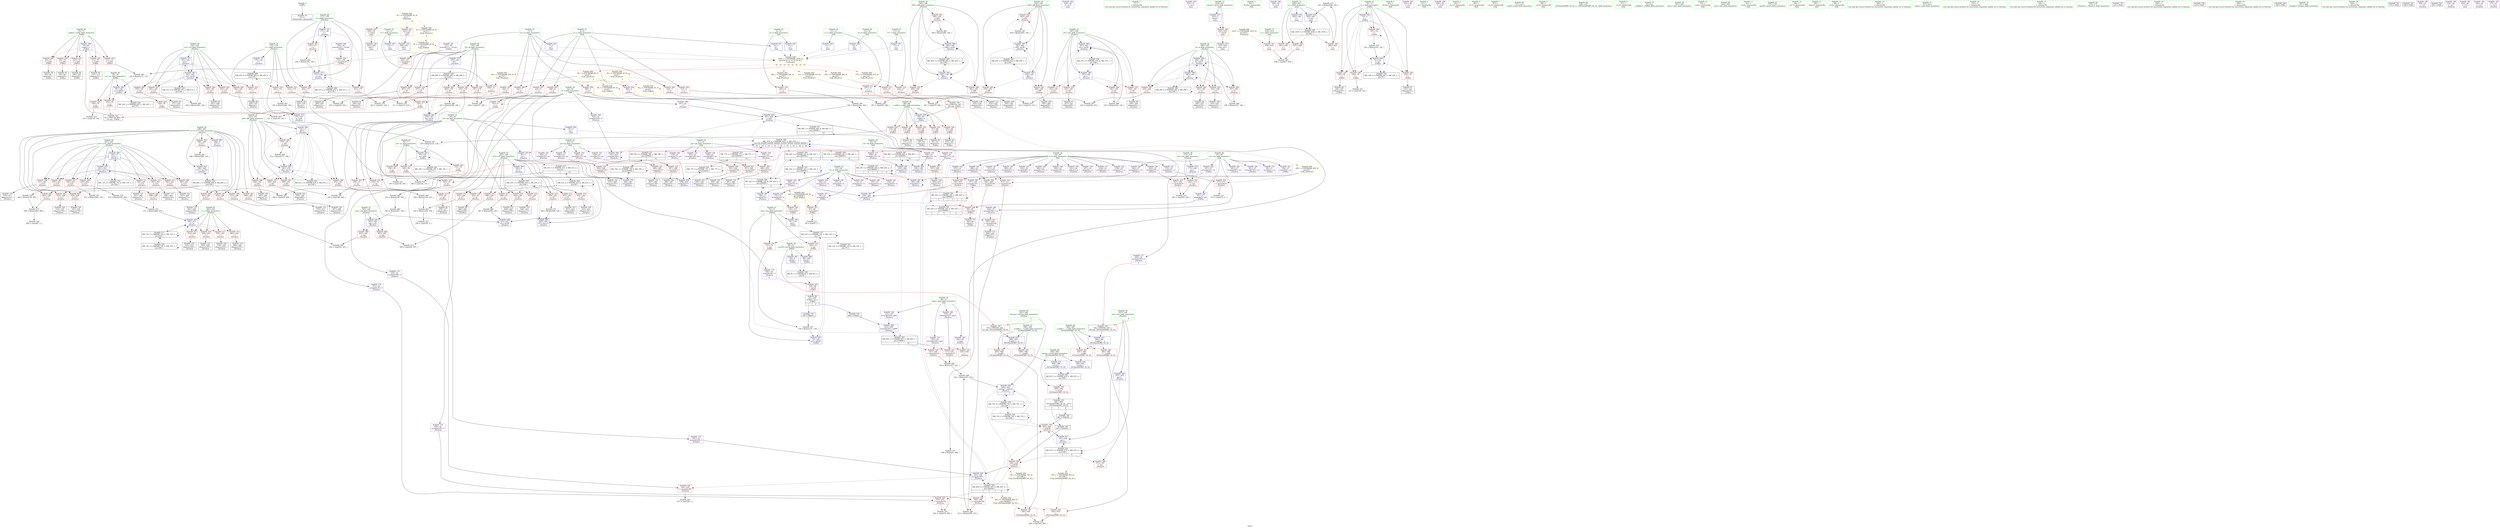 digraph "SVFG" {
	label="SVFG";

	Node0x56189170be30 [shape=record,color=grey,label="{NodeID: 0\nNullPtr}"];
	Node0x56189170be30 -> Node0x561891749fb0[style=solid];
	Node0x56189175b840 [shape=record,color=blue,label="{NodeID: 360\n70\<--65\ny.addr\<--y\n_Z3dfsii\n}"];
	Node0x56189175b840 -> Node0x56189174ce30[style=dashed];
	Node0x56189175b840 -> Node0x56189174cf00[style=dashed];
	Node0x56189175b840 -> Node0x561891754e60[style=dashed];
	Node0x56189175b840 -> Node0x561891754ef0[style=dashed];
	Node0x56189175b840 -> Node0x561891754fc0[style=dashed];
	Node0x561891757380 [shape=record,color=red,label="{NodeID: 277\n312\<--187\n\<--j41\n_Z5solvev\n}"];
	Node0x561891757380 -> Node0x561891769240[style=solid];
	Node0x56189174b1c0 [shape=record,color=purple,label="{NodeID: 194\n624\<--49\n\<--.str.4\nmain\n}"];
	Node0x5618917483b0 [shape=record,color=black,label="{NodeID: 111\n426\<--425\ntobool107\<--\n_Z5solvev\n}"];
	Node0x561891746530 [shape=record,color=green,label="{NodeID: 28\n19\<--20\na\<--a_field_insensitive\nGlob }"];
	Node0x561891746530 -> Node0x56189174e0c0[style=solid];
	Node0x561891746530 -> Node0x56189174e190[style=solid];
	Node0x561891746530 -> Node0x56189174e260[style=solid];
	Node0x561891746530 -> Node0x56189174e330[style=solid];
	Node0x561891746530 -> Node0x56189174e400[style=solid];
	Node0x561891746530 -> Node0x56189174e4d0[style=solid];
	Node0x561891746530 -> Node0x56189174e5a0[style=solid];
	Node0x561891746530 -> Node0x56189174e670[style=solid];
	Node0x561891746530 -> Node0x56189174e740[style=solid];
	Node0x561891746530 -> Node0x56189174e810[style=solid];
	Node0x561891746530 -> Node0x56189174e8e0[style=solid];
	Node0x561891746530 -> Node0x56189174e9b0[style=solid];
	Node0x561891746530 -> Node0x56189174b5d0[style=solid];
	Node0x5618917857f0 [shape=record,color=black,label="{NodeID: 554\nMR_71V_2 = PHI(MR_71V_4, MR_71V_1, )\npts\{202 \}\n}"];
	Node0x5618917857f0 -> Node0x561891752020[style=dashed];
	Node0x5618917637b0 [shape=record,color=grey,label="{NodeID: 471\n490 = Binary(5, 489, )\n}"];
	Node0x5618917637b0 -> Node0x561891754370[style=solid];
	Node0x561891751180 [shape=record,color=blue,label="{NodeID: 388\n189\<--338\nk\<--inc57\n_Z5solvev\n}"];
	Node0x561891751180 -> Node0x5618917576c0[style=dashed];
	Node0x561891751180 -> Node0x561891757790[style=dashed];
	Node0x561891751180 -> Node0x561891757860[style=dashed];
	Node0x561891751180 -> Node0x561891757930[style=dashed];
	Node0x561891751180 -> Node0x561891750fe0[style=dashed];
	Node0x561891751180 -> Node0x561891751180[style=dashed];
	Node0x561891751180 -> Node0x5618917875f0[style=dashed];
	Node0x561891758a40 [shape=record,color=red,label="{NodeID: 305\n568\<--199\n\<--i117\n_Z5solvev\n}"];
	Node0x561891758a40 -> Node0x5618917646b0[style=solid];
	Node0x56189174c880 [shape=record,color=red,label="{NodeID: 222\n629\<--58\n\<--stdout\nmain\n}"];
	Node0x56189174c880 -> Node0x56189174df20[style=solid];
	Node0x56189174e330 [shape=record,color=purple,label="{NodeID: 139\n262\<--19\narrayidx19\<--a\n_Z5solvev\n}"];
	Node0x56189174e330 -> Node0x5618917594d0[style=solid];
	Node0x561891748e20 [shape=record,color=green,label="{NodeID: 56\n193\<--194\nj80\<--j80_field_insensitive\n_Z5solvev\n}"];
	Node0x561891748e20 -> Node0x561891757e10[style=solid];
	Node0x561891748e20 -> Node0x561891757ee0[style=solid];
	Node0x561891748e20 -> Node0x561891757fb0[style=solid];
	Node0x561891748e20 -> Node0x561891751590[style=solid];
	Node0x561891748e20 -> Node0x5618917518d0[style=solid];
	Node0x56189178ec00 [shape=record,color=black,label="{NodeID: 582\nMR_91V_3 = PHI(MR_91V_4, MR_91V_2, )\npts\{585 \}\n}"];
	Node0x56189178ec00 -> Node0x56189175a5e0[style=dashed];
	Node0x561891753ef0 [shape=record,color=grey,label="{NodeID: 499\n513 = Binary(499, 512, )\n}"];
	Node0x561891753ef0 -> Node0x561891752ff0[style=solid];
	Node0x561891752840 [shape=record,color=blue,label="{NodeID: 416\n584\<--601\nretval\<--\n_ZSt3maxIiERKT_S2_S2_\n}"];
	Node0x561891752840 -> Node0x56189178ec00[style=dashed];
	Node0x56189175a100 [shape=record,color=red,label="{NodeID: 333\n517\<--516\n\<--arrayidx157\n_Z5solvev\n}"];
	Node0x56189175a100 -> Node0x561891753470[style=solid];
	Node0x561891755d90 [shape=record,color=red,label="{NodeID: 250\n135\<--134\n\<--arrayidx19\n_Z3dfsii\n}"];
	Node0x561891755d90 -> Node0x5618917538f0[style=solid];
	Node0x56189174f9f0 [shape=record,color=purple,label="{NodeID: 167\n520\<--29\narrayidx159\<--gain\n_Z5solvev\n}"];
	Node0x56189174f9f0 -> Node0x56189175a1d0[style=solid];
	Node0x56189174a660 [shape=record,color=black,label="{NodeID: 84\n111\<--110\nidxprom11\<--\n_Z3dfsii\n}"];
	Node0x56189171dc80 [shape=record,color=green,label="{NodeID: 1\n5\<--1\n\<--dummyObj\nCan only get source location for instruction, argument, global var or function.}"];
	Node0x56189177d0f0 [shape=record,color=black,label="{NodeID: 527\nMR_41V_3 = PHI(MR_41V_4, MR_41V_2, )\npts\{26 \}\n|{|<s4>14}}"];
	Node0x56189177d0f0 -> Node0x56189174c540[style=dashed];
	Node0x56189177d0f0 -> Node0x56189174c610[style=dashed];
	Node0x56189177d0f0 -> Node0x56189174c6e0[style=dashed];
	Node0x56189177d0f0 -> Node0x5618917839f0[style=dashed];
	Node0x56189177d0f0:s4 -> Node0x56189178f100[style=dashed,color=blue];
	Node0x56189175b910 [shape=record,color=blue,label="{NodeID: 361\n66\<--5\nretval\<--\n_Z3dfsii\n}"];
	Node0x56189175b910 -> Node0x5618917811f0[style=dashed];
	Node0x561891757450 [shape=record,color=red,label="{NodeID: 278\n322\<--187\n\<--j41\n_Z5solvev\n}"];
	Node0x561891757450 -> Node0x561891747850[style=solid];
	Node0x56189174b290 [shape=record,color=purple,label="{NodeID: 195\n625\<--51\n\<--.str.5\nmain\n}"];
	Node0x561891748480 [shape=record,color=black,label="{NodeID: 112\n429\<--428\nidxprom109\<--\n_Z5solvev\n}"];
	Node0x561891746630 [shape=record,color=green,label="{NodeID: 29\n21\<--22\npx\<--px_field_insensitive\nGlob }"];
	Node0x561891746630 -> Node0x56189174ea80[style=solid];
	Node0x561891746630 -> Node0x56189174eb50[style=solid];
	Node0x561891746630 -> Node0x56189174ec20[style=solid];
	Node0x561891746630 -> Node0x56189174ecf0[style=solid];
	Node0x561891785cf0 [shape=record,color=black,label="{NodeID: 555\nMR_73V_2 = PHI(MR_73V_3, MR_73V_1, )\npts\{204 \}\n}"];
	Node0x561891785cf0 -> Node0x5618917520f0[style=dashed];
	Node0x561891785cf0 -> Node0x561891785cf0[style=dashed];
	Node0x561891785cf0 -> Node0x56189178b500[style=dashed];
	Node0x561891763930 [shape=record,color=grey,label="{NodeID: 472\n471 = Binary(468, 470, )\n}"];
	Node0x561891763930 -> Node0x5618917520f0[style=solid];
	Node0x561891751250 [shape=record,color=blue,label="{NodeID: 389\n187\<--343\nj41\<--inc60\n_Z5solvev\n}"];
	Node0x561891751250 -> Node0x561891757380[style=dashed];
	Node0x561891751250 -> Node0x561891757450[style=dashed];
	Node0x561891751250 -> Node0x561891757520[style=dashed];
	Node0x561891751250 -> Node0x5618917575f0[style=dashed];
	Node0x561891751250 -> Node0x561891751250[style=dashed];
	Node0x561891751250 -> Node0x5618917870f0[style=dashed];
	Node0x561891758b10 [shape=record,color=red,label="{NodeID: 306\n458\<--201\n\<--j121\n_Z5solvev\n}"];
	Node0x561891758b10 -> Node0x561891754670[style=solid];
	Node0x56189174c950 [shape=record,color=red,label="{NodeID: 223\n168\<--66\n\<--retval\n_Z3dfsii\n}"];
	Node0x56189174c950 -> Node0x56189174a9a0[style=solid];
	Node0x56189174e400 [shape=record,color=purple,label="{NodeID: 140\n269\<--19\narrayidx22\<--a\n_Z5solvev\n}"];
	Node0x561891748ef0 [shape=record,color=green,label="{NodeID: 57\n195\<--196\nk84\<--k84_field_insensitive\n_Z5solvev\n}"];
	Node0x561891748ef0 -> Node0x561891758080[style=solid];
	Node0x561891748ef0 -> Node0x561891758150[style=solid];
	Node0x561891748ef0 -> Node0x561891758220[style=solid];
	Node0x561891748ef0 -> Node0x561891751660[style=solid];
	Node0x561891748ef0 -> Node0x561891751800[style=solid];
	Node0x56189178f100 [shape=record,color=black,label="{NodeID: 583\nMR_107V_2 = PHI(MR_107V_3, MR_107V_1, )\npts\{26 220000 240000 280000 310000 340000 360000 380000 \}\n|{<s0>14|<s1>14|<s2>14|<s3>14|<s4>14|<s5>14|<s6>14|<s7>14|<s8>14}}"];
	Node0x56189178f100:s0 -> Node0x56189175c470[style=dashed,color=red];
	Node0x56189178f100:s1 -> Node0x561891751a70[style=dashed,color=red];
	Node0x56189178f100:s2 -> Node0x561891751db0[style=dashed,color=red];
	Node0x56189178f100:s3 -> Node0x56189177dff0[style=dashed,color=red];
	Node0x56189178f100:s4 -> Node0x56189177e4f0[style=dashed,color=red];
	Node0x56189178f100:s5 -> Node0x56189177ced0[style=dashed,color=red];
	Node0x56189178f100:s6 -> Node0x561891789730[style=dashed,color=red];
	Node0x56189178f100:s7 -> Node0x56189178a100[style=dashed,color=red];
	Node0x56189178f100:s8 -> Node0x56189178a600[style=dashed,color=red];
	Node0x561891754070 [shape=record,color=grey,label="{NodeID: 500\n454 = cmp(452, 453, )\n}"];
	Node0x561891752910 [shape=record,color=blue,label="{NodeID: 417\n616\<--5\nretval\<--\nmain\n}"];
	Node0x561891752910 -> Node0x56189175ab90[style=dashed];
	Node0x56189175a1d0 [shape=record,color=red,label="{NodeID: 334\n521\<--520\n\<--arrayidx159\n_Z5solvev\n}"];
	Node0x56189175a1d0 -> Node0x561891753470[style=solid];
	Node0x561891755e60 [shape=record,color=red,label="{NodeID: 251\n264\<--173\n\<--mn\n_Z5solvev\n}"];
	Node0x561891755e60 -> Node0x5618917699c0[style=solid];
	Node0x56189174fac0 [shape=record,color=purple,label="{NodeID: 168\n416\<--32\narrayidx102\<--f\n_Z5solvev\n}"];
	Node0x56189174fac0 -> Node0x561891751a70[style=solid];
	Node0x56189174a730 [shape=record,color=black,label="{NodeID: 85\n114\<--113\nidxprom13\<--\n_Z3dfsii\n}"];
	Node0x561891726140 [shape=record,color=green,label="{NodeID: 2\n39\<--1\n_ZL2dx\<--dummyObj\nGlob }"];
	Node0x56189177d5f0 [shape=record,color=black,label="{NodeID: 528\nMR_49V_3 = PHI(MR_49V_4, MR_49V_2, )\npts\{180 \}\n}"];
	Node0x56189177d5f0 -> Node0x561891756410[style=dashed];
	Node0x56189177d5f0 -> Node0x5618917564e0[style=dashed];
	Node0x56189177d5f0 -> Node0x5618917565b0[style=dashed];
	Node0x56189177d5f0 -> Node0x561891756680[style=dashed];
	Node0x56189177d5f0 -> Node0x561891756750[style=dashed];
	Node0x56189177d5f0 -> Node0x56189175ca20[style=dashed];
	Node0x56189175b9e0 [shape=record,color=blue,label="{NodeID: 362\n107\<--109\narrayidx10\<--\n_Z3dfsii\n}"];
	Node0x56189175b9e0 -> Node0x56189178e700[style=dashed];
	Node0x561891757520 [shape=record,color=red,label="{NodeID: 279\n329\<--187\n\<--j41\n_Z5solvev\n}"];
	Node0x561891757520 -> Node0x5618917479f0[style=solid];
	Node0x56189174b360 [shape=record,color=purple,label="{NodeID: 196\n630\<--54\n\<--.str.6\nmain\n}"];
	Node0x561891748550 [shape=record,color=black,label="{NodeID: 113\n434\<--433\nidxprom111\<--\n_Z5solvev\n}"];
	Node0x561891746730 [shape=record,color=green,label="{NodeID: 30\n23\<--24\npy\<--py_field_insensitive\nGlob }"];
	Node0x561891746730 -> Node0x56189174edc0[style=solid];
	Node0x561891746730 -> Node0x56189174ee90[style=solid];
	Node0x561891746730 -> Node0x56189174ef60[style=solid];
	Node0x561891746730 -> Node0x56189174f030[style=solid];
	Node0x5618917861f0 [shape=record,color=black,label="{NodeID: 556\nMR_75V_2 = PHI(MR_75V_3, MR_75V_1, )\npts\{206 \}\n}"];
	Node0x5618917861f0 -> Node0x56189175a510[style=dashed];
	Node0x5618917861f0 -> Node0x5618917521c0[style=dashed];
	Node0x5618917861f0 -> Node0x5618917861f0[style=dashed];
	Node0x5618917861f0 -> Node0x56189178ba00[style=dashed];
	Node0x561891763ab0 [shape=record,color=grey,label="{NodeID: 473\n647 = Binary(646, 140, )\n}"];
	Node0x561891763ab0 -> Node0x561891752ab0[style=solid];
	Node0x561891751320 [shape=record,color=blue,label="{NodeID: 390\n191\<--5\nj62\<--\n_Z5solvev\n}"];
	Node0x561891751320 -> Node0x561891757a00[style=dashed];
	Node0x561891751320 -> Node0x561891757ad0[style=dashed];
	Node0x561891751320 -> Node0x561891757ba0[style=dashed];
	Node0x561891751320 -> Node0x561891757c70[style=dashed];
	Node0x561891751320 -> Node0x561891757d40[style=dashed];
	Node0x561891751320 -> Node0x5618917514c0[style=dashed];
	Node0x561891751320 -> Node0x56189177c7f0[style=dashed];
	Node0x561891758be0 [shape=record,color=red,label="{NodeID: 307\n463\<--201\n\<--j121\n_Z5solvev\n}"];
	Node0x561891758be0 -> Node0x561891763f30[style=solid];
	Node0x56189174ca20 [shape=record,color=red,label="{NodeID: 224\n82\<--68\n\<--x.addr\n_Z3dfsii\n}"];
	Node0x56189174ca20 -> Node0x56189174a0b0[style=solid];
	Node0x56189174e4d0 [shape=record,color=purple,label="{NodeID: 141\n272\<--19\narrayidx24\<--a\n_Z5solvev\n}"];
	Node0x56189174e4d0 -> Node0x5618917595a0[style=solid];
	Node0x561891748fc0 [shape=record,color=green,label="{NodeID: 58\n197\<--198\nans\<--ans_field_insensitive\n_Z5solvev\n|{|<s3>8}}"];
	Node0x561891748fc0 -> Node0x5618917582f0[style=solid];
	Node0x561891748fc0 -> Node0x561891751e80[style=solid];
	Node0x561891748fc0 -> Node0x561891752430[style=solid];
	Node0x561891748fc0:s3 -> Node0x5618917c2a00[style=solid,color=red];
	Node0x56189178f750 [shape=record,color=black,label="{NodeID: 584\nMR_103V_3 = PHI(MR_103V_4, MR_103V_2, )\npts\{621 \}\n}"];
	Node0x56189178f750 -> Node0x56189175ad30[style=dashed];
	Node0x56189178f750 -> Node0x56189175ae00[style=dashed];
	Node0x56189178f750 -> Node0x56189175aed0[style=dashed];
	Node0x56189178f750 -> Node0x561891752ab0[style=dashed];
	Node0x5618917541f0 [shape=record,color=grey,label="{NodeID: 501\n639 = cmp(637, 638, )\n}"];
	Node0x5618917529e0 [shape=record,color=blue,label="{NodeID: 418\n620\<--140\ni\<--\nmain\n}"];
	Node0x5618917529e0 -> Node0x56189178f750[style=dashed];
	Node0x56189175a2a0 [shape=record,color=red,label="{NodeID: 335\n528\<--525\n\<--call162\n_Z5solvev\n}"];
	Node0x56189175a2a0 -> Node0x561891752290[style=solid];
	Node0x561891755f30 [shape=record,color=red,label="{NodeID: 252\n215\<--175\n\<--i\n_Z5solvev\n}"];
	Node0x561891755f30 -> Node0x56189176a740[style=solid];
	Node0x56189174fb90 [shape=record,color=purple,label="{NodeID: 169\n447\<--32\n\<--f\n_Z5solvev\n}"];
	Node0x56189174fb90 -> Node0x561891751db0[style=solid];
	Node0x56189174a800 [shape=record,color=black,label="{NodeID: 86\n126\<--125\nidxprom16\<--\n_Z3dfsii\n}"];
	Node0x5618917261d0 [shape=record,color=green,label="{NodeID: 3\n40\<--1\n_ZL2dy\<--dummyObj\nGlob }"];
	Node0x56189177daf0 [shape=record,color=black,label="{NodeID: 529\nMR_51V_2 = PHI(MR_51V_4, MR_51V_1, )\npts\{182 \}\n}"];
	Node0x56189177daf0 -> Node0x56189175c610[style=dashed];
	Node0x56189175bab0 [shape=record,color=blue,label="{NodeID: 363\n72\<--116\nans\<--\n_Z3dfsii\n}"];
	Node0x56189175bab0 -> Node0x56189178d300[style=dashed];
	Node0x5618917575f0 [shape=record,color=red,label="{NodeID: 280\n342\<--187\n\<--j41\n_Z5solvev\n}"];
	Node0x5618917575f0 -> Node0x561891753a70[style=solid];
	Node0x56189174b430 [shape=record,color=purple,label="{NodeID: 197\n631\<--56\n\<--.str.7\nmain\n}"];
	Node0x561891748620 [shape=record,color=black,label="{NodeID: 114\n474\<--473\nidxprom130\<--\n_Z5solvev\n}"];
	Node0x561891746830 [shape=record,color=green,label="{NodeID: 31\n25\<--26\ncp\<--cp_field_insensitive\nGlob }"];
	Node0x561891746830 -> Node0x56189174c2d0[style=solid];
	Node0x561891746830 -> Node0x56189174c3a0[style=solid];
	Node0x561891746830 -> Node0x56189174c470[style=solid];
	Node0x561891746830 -> Node0x56189174c540[style=solid];
	Node0x561891746830 -> Node0x56189174c610[style=solid];
	Node0x561891746830 -> Node0x56189174c6e0[style=solid];
	Node0x561891746830 -> Node0x56189175b670[style=solid];
	Node0x561891746830 -> Node0x56189175c470[style=solid];
	Node0x561891746830 -> Node0x56189175c880[style=solid];
	Node0x5618917866f0 [shape=record,color=black,label="{NodeID: 557\nMR_84V_5 = PHI(MR_84V_6, MR_84V_4, )\npts\{340000 \}\n|{|<s1>14}}"];
	Node0x5618917866f0 -> Node0x561891792950[style=dashed];
	Node0x5618917866f0:s1 -> Node0x56189178f100[style=dashed,color=blue];
	Node0x561891763c30 [shape=record,color=grey,label="{NodeID: 474\n465 = Binary(462, 464, )\n}"];
	Node0x561891763c30 -> Node0x561891754970[style=solid];
	Node0x5618917513f0 [shape=record,color=blue,label="{NodeID: 391\n369\<--5\narrayidx75\<--\n_Z5solvev\n}"];
	Node0x5618917513f0 -> Node0x561891790150[style=dashed];
	Node0x561891758cb0 [shape=record,color=red,label="{NodeID: 308\n469\<--201\n\<--j121\n_Z5solvev\n}"];
	Node0x561891758cb0 -> Node0x561891764230[style=solid];
	Node0x56189174caf0 [shape=record,color=red,label="{NodeID: 225\n91\<--68\n\<--x.addr\n_Z3dfsii\n}"];
	Node0x56189174caf0 -> Node0x56189174a320[style=solid];
	Node0x56189174e5a0 [shape=record,color=purple,label="{NodeID: 142\n324\<--19\narrayidx49\<--a\n_Z5solvev\n}"];
	Node0x561891749090 [shape=record,color=green,label="{NodeID: 59\n199\<--200\ni117\<--i117_field_insensitive\n_Z5solvev\n}"];
	Node0x561891749090 -> Node0x5618917583c0[style=solid];
	Node0x561891749090 -> Node0x561891758490[style=solid];
	Node0x561891749090 -> Node0x561891758560[style=solid];
	Node0x561891749090 -> Node0x561891758630[style=solid];
	Node0x561891749090 -> Node0x561891758700[style=solid];
	Node0x561891749090 -> Node0x5618917587d0[style=solid];
	Node0x561891749090 -> Node0x5618917588a0[style=solid];
	Node0x561891749090 -> Node0x561891758970[style=solid];
	Node0x561891749090 -> Node0x561891758a40[style=solid];
	Node0x561891749090 -> Node0x561891751f50[style=solid];
	Node0x561891749090 -> Node0x561891752500[style=solid];
	Node0x561891754370 [shape=record,color=grey,label="{NodeID: 502\n491 = cmp(476, 490, )\n}"];
	Node0x561891752ab0 [shape=record,color=blue,label="{NodeID: 419\n620\<--647\ni\<--inc\nmain\n}"];
	Node0x561891752ab0 -> Node0x56189178f750[style=dashed];
	Node0x56189175a370 [shape=record,color=red,label="{NodeID: 336\n536\<--535\n\<--arrayidx166\n_Z5solvev\n}"];
	Node0x56189175a370 -> Node0x5618917544f0[style=solid];
	Node0x561891756000 [shape=record,color=red,label="{NodeID: 253\n225\<--175\n\<--i\n_Z5solvev\n}"];
	Node0x561891756000 -> Node0x56189174aa70[style=solid];
	Node0x56189174fc60 [shape=record,color=purple,label="{NodeID: 170\n475\<--32\narrayidx131\<--f\n_Z5solvev\n}"];
	Node0x56189174fc60 -> Node0x561891759a80[style=solid];
	Node0x56189174a8d0 [shape=record,color=black,label="{NodeID: 87\n133\<--132\nidxprom18\<--\n_Z3dfsii\n}"];
	Node0x56189171d6a0 [shape=record,color=green,label="{NodeID: 4\n41\<--1\n.str\<--dummyObj\nGlob }"];
	Node0x56189177dff0 [shape=record,color=black,label="{NodeID: 530\nMR_77V_2 = PHI(MR_77V_3, MR_77V_1, )\npts\{220000 \}\n|{|<s4>14}}"];
	Node0x56189177dff0 -> Node0x561891759740[style=dashed];
	Node0x56189177dff0 -> Node0x561891759b50[style=dashed];
	Node0x56189177dff0 -> Node0x561891759e90[style=dashed];
	Node0x56189177dff0 -> Node0x5618917843f0[style=dashed];
	Node0x56189177dff0:s4 -> Node0x56189178f100[style=dashed,color=blue];
	Node0x56189175bb80 [shape=record,color=blue,label="{NodeID: 364\n74\<--5\ni\<--\n_Z3dfsii\n}"];
	Node0x56189175bb80 -> Node0x561891755230[style=dashed];
	Node0x56189175bb80 -> Node0x561891755300[style=dashed];
	Node0x56189175bb80 -> Node0x5618917553d0[style=dashed];
	Node0x56189175bb80 -> Node0x5618917554a0[style=dashed];
	Node0x56189175bb80 -> Node0x56189175bec0[style=dashed];
	Node0x56189175bb80 -> Node0x561891781bf0[style=dashed];
	Node0x5618917576c0 [shape=record,color=red,label="{NodeID: 281\n318\<--189\n\<--k\n_Z5solvev\n}"];
	Node0x5618917576c0 -> Node0x561891754af0[style=solid];
	Node0x56189174b500 [shape=record,color=purple,label="{NodeID: 198\n642\<--59\n\<--.str.8\nmain\n}"];
	Node0x5618917486f0 [shape=record,color=black,label="{NodeID: 115\n478\<--477\nidxprom132\<--\n_Z5solvev\n}"];
	Node0x561891746930 [shape=record,color=green,label="{NodeID: 32\n27\<--28\nb\<--b_field_insensitive\nGlob }"];
	Node0x561891746930 -> Node0x56189174f100[style=solid];
	Node0x561891746930 -> Node0x56189174f1d0[style=solid];
	Node0x561891746930 -> Node0x56189174f2a0[style=solid];
	Node0x561891746930 -> Node0x56189174f370[style=solid];
	Node0x561891746930 -> Node0x56189174f440[style=solid];
	Node0x561891746930 -> Node0x56189174f510[style=solid];
	Node0x561891746930 -> Node0x56189174f5e0[style=solid];
	Node0x561891746930 -> Node0x56189174f6b0[style=solid];
	Node0x561891786bf0 [shape=record,color=black,label="{NodeID: 558\nMR_55V_3 = PHI(MR_55V_4, MR_55V_2, )\npts\{186 \}\n}"];
	Node0x561891786bf0 -> Node0x561891756dd0[style=dashed];
	Node0x561891786bf0 -> Node0x561891756ea0[style=dashed];
	Node0x561891786bf0 -> Node0x561891756f70[style=dashed];
	Node0x561891786bf0 -> Node0x561891757040[style=dashed];
	Node0x561891786bf0 -> Node0x561891757110[style=dashed];
	Node0x561891786bf0 -> Node0x5618917571e0[style=dashed];
	Node0x561891786bf0 -> Node0x5618917572b0[style=dashed];
	Node0x561891786bf0 -> Node0x561891751ce0[style=dashed];
	Node0x561891763db0 [shape=record,color=grey,label="{NodeID: 475\n551 = Binary(550, 140, )\n}"];
	Node0x561891763db0 -> Node0x561891752360[style=solid];
	Node0x5618917514c0 [shape=record,color=blue,label="{NodeID: 392\n191\<--374\nj62\<--inc78\n_Z5solvev\n}"];
	Node0x5618917514c0 -> Node0x561891757a00[style=dashed];
	Node0x5618917514c0 -> Node0x561891757ad0[style=dashed];
	Node0x5618917514c0 -> Node0x561891757ba0[style=dashed];
	Node0x5618917514c0 -> Node0x561891757c70[style=dashed];
	Node0x5618917514c0 -> Node0x561891757d40[style=dashed];
	Node0x5618917514c0 -> Node0x5618917514c0[style=dashed];
	Node0x5618917514c0 -> Node0x56189177c7f0[style=dashed];
	Node0x561891758d80 [shape=record,color=red,label="{NodeID: 309\n477\<--201\n\<--j121\n_Z5solvev\n}"];
	Node0x561891758d80 -> Node0x5618917486f0[style=solid];
	Node0x56189174cbc0 [shape=record,color=red,label="{NodeID: 226\n102\<--68\n\<--x.addr\n_Z3dfsii\n}"];
	Node0x56189174cbc0 -> Node0x56189174a4c0[style=solid];
	Node0x56189174e670 [shape=record,color=purple,label="{NodeID: 143\n327\<--19\narrayidx51\<--a\n_Z5solvev\n}"];
	Node0x56189174e670 -> Node0x561891759670[style=solid];
	Node0x561891749160 [shape=record,color=green,label="{NodeID: 60\n201\<--202\nj121\<--j121_field_insensitive\n_Z5solvev\n}"];
	Node0x561891749160 -> Node0x561891758b10[style=solid];
	Node0x561891749160 -> Node0x561891758be0[style=solid];
	Node0x561891749160 -> Node0x561891758cb0[style=solid];
	Node0x561891749160 -> Node0x561891758d80[style=solid];
	Node0x561891749160 -> Node0x561891758e50[style=solid];
	Node0x561891749160 -> Node0x561891758f20[style=solid];
	Node0x561891749160 -> Node0x561891758ff0[style=solid];
	Node0x561891749160 -> Node0x5618917590c0[style=solid];
	Node0x561891749160 -> Node0x561891752020[style=solid];
	Node0x561891749160 -> Node0x561891752360[style=solid];
	Node0x561891790150 [shape=record,color=black,label="{NodeID: 586\nMR_22V_6 = PHI(MR_22V_8, MR_22V_3, )\npts\{280000 \}\n|{|<s3>4}}"];
	Node0x561891790150 -> Node0x5618917513f0[style=dashed];
	Node0x561891790150 -> Node0x56189177ced0[style=dashed];
	Node0x561891790150 -> Node0x561891790150[style=dashed];
	Node0x561891790150:s3 -> Node0x561891796e70[style=dashed,color=red];
	Node0x5618917544f0 [shape=record,color=grey,label="{NodeID: 503\n537 = cmp(536, 5, )\n}"];
	Node0x56189175a440 [shape=record,color=red,label="{NodeID: 337\n557\<--556\n\<--arrayidx177\n_Z5solvev\n}"];
	Node0x56189175a440 -> Node0x56189174dbe0[style=solid];
	Node0x5618917560d0 [shape=record,color=red,label="{NodeID: 254\n240\<--175\n\<--i\n_Z5solvev\n}"];
	Node0x5618917560d0 -> Node0x5618917532f0[style=solid];
	Node0x56189174fd30 [shape=record,color=purple,label="{NodeID: 171\n495\<--32\narrayidx144\<--f\n_Z5solvev\n|{<s0>5}}"];
	Node0x56189174fd30:s0 -> Node0x5618917c2a00[style=solid,color=red];
	Node0x56189174a9a0 [shape=record,color=black,label="{NodeID: 88\n63\<--168\n_Z3dfsii_ret\<--\n_Z3dfsii\n|{<s0>1|<s1>4}}"];
	Node0x56189174a9a0:s0 -> Node0x5618917c1c60[style=solid,color=blue];
	Node0x56189174a9a0:s1 -> Node0x5618911e9690[style=solid,color=blue];
	Node0x56189171d730 [shape=record,color=green,label="{NodeID: 5\n43\<--1\n.str.1\<--dummyObj\nGlob }"];
	Node0x56189177e4f0 [shape=record,color=black,label="{NodeID: 531\nMR_79V_2 = PHI(MR_79V_3, MR_79V_1, )\npts\{240000 \}\n|{|<s4>14}}"];
	Node0x56189177e4f0 -> Node0x561891759810[style=dashed];
	Node0x56189177e4f0 -> Node0x561891759c20[style=dashed];
	Node0x56189177e4f0 -> Node0x561891759f60[style=dashed];
	Node0x56189177e4f0 -> Node0x5618917848f0[style=dashed];
	Node0x56189177e4f0:s4 -> Node0x56189178f100[style=dashed,color=blue];
	Node0x56189175bc50 [shape=record,color=blue,label="{NodeID: 365\n76\<--129\nxx\<--add\n_Z3dfsii\n}"];
	Node0x56189175bc50 -> Node0x561891755570[style=dashed];
	Node0x56189175bc50 -> Node0x561891755640[style=dashed];
	Node0x56189175bc50 -> Node0x561891755710[style=dashed];
	Node0x56189175bc50 -> Node0x56189175bc50[style=dashed];
	Node0x56189175bc50 -> Node0x5618917820f0[style=dashed];
	Node0x561891757790 [shape=record,color=red,label="{NodeID: 282\n325\<--189\n\<--k\n_Z5solvev\n}"];
	Node0x561891757790 -> Node0x561891747920[style=solid];
	Node0x56189174b5d0 [shape=record,color=purple,label="{NodeID: 199\n231\<--19\nadd.ptr\<--a\n_Z5solvev\n}"];
	Node0x56189174d080 [shape=record,color=black,label="{NodeID: 116\n481\<--480\nidxprom134\<--\n_Z5solvev\n}"];
	Node0x561891746a30 [shape=record,color=green,label="{NodeID: 33\n29\<--31\ngain\<--gain_field_insensitive\nGlob }"];
	Node0x561891746a30 -> Node0x56189174f780[style=solid];
	Node0x561891746a30 -> Node0x56189174f850[style=solid];
	Node0x561891746a30 -> Node0x56189174f920[style=solid];
	Node0x561891746a30 -> Node0x56189174f9f0[style=solid];
	Node0x561891796e70 [shape=record,color=yellow,style=double,label="{NodeID: 642\n22V_1 = ENCHI(MR_22V_0)\npts\{280000 \}\nFun[_Z3dfsii]|{|<s2>1}}"];
	Node0x561891796e70 -> Node0x561891755b20[style=dashed];
	Node0x561891796e70 -> Node0x561891755bf0[style=dashed];
	Node0x561891796e70:s2 -> Node0x561891796e70[style=dashed,color=red];
	Node0x5618917870f0 [shape=record,color=black,label="{NodeID: 559\nMR_57V_2 = PHI(MR_57V_4, MR_57V_1, )\npts\{188 \}\n}"];
	Node0x5618917870f0 -> Node0x561891750f10[style=dashed];
	Node0x561891763f30 [shape=record,color=grey,label="{NodeID: 476\n464 = Binary(140, 463, )\n}"];
	Node0x561891763f30 -> Node0x561891763c30[style=solid];
	Node0x561891751590 [shape=record,color=blue,label="{NodeID: 393\n193\<--140\nj80\<--\n_Z5solvev\n}"];
	Node0x561891751590 -> Node0x561891757e10[style=dashed];
	Node0x561891751590 -> Node0x561891757ee0[style=dashed];
	Node0x561891751590 -> Node0x561891757fb0[style=dashed];
	Node0x561891751590 -> Node0x5618917518d0[style=dashed];
	Node0x561891751590 -> Node0x56189177ccf0[style=dashed];
	Node0x561891758e50 [shape=record,color=red,label="{NodeID: 310\n483\<--201\n\<--j121\n_Z5solvev\n}"];
	Node0x561891758e50 -> Node0x56189174d150[style=solid];
	Node0x56189174cc90 [shape=record,color=red,label="{NodeID: 227\n110\<--68\n\<--x.addr\n_Z3dfsii\n}"];
	Node0x56189174cc90 -> Node0x56189174a660[style=solid];
	Node0x56189174e740 [shape=record,color=purple,label="{NodeID: 144\n482\<--19\narrayidx135\<--a\n_Z5solvev\n}"];
	Node0x561891749230 [shape=record,color=green,label="{NodeID: 61\n203\<--204\ns\<--s_field_insensitive\n_Z5solvev\n}"];
	Node0x561891749230 -> Node0x561891759190[style=solid];
	Node0x561891749230 -> Node0x561891759260[style=solid];
	Node0x561891749230 -> Node0x561891759330[style=solid];
	Node0x561891749230 -> Node0x561891759400[style=solid];
	Node0x561891749230 -> Node0x5618917520f0[style=solid];
	Node0x561891754670 [shape=record,color=grey,label="{NodeID: 504\n460 = cmp(458, 459, )\n}"];
	Node0x56189175a510 [shape=record,color=red,label="{NodeID: 338\n564\<--563\n\<--call182\n_Z5solvev\n}"];
	Node0x56189175a510 -> Node0x561891752430[style=solid];
	Node0x5618917561a0 [shape=record,color=red,label="{NodeID: 255\n221\<--177\n\<--j\n_Z5solvev\n}"];
	Node0x5618917561a0 -> Node0x561891769fc0[style=solid];
	Node0x56189174fe00 [shape=record,color=purple,label="{NodeID: 172\n498\<--32\narrayidx146\<--f\n_Z5solvev\n}"];
	Node0x56189174fe00 -> Node0x561891759dc0[style=solid];
	Node0x56189174aa70 [shape=record,color=black,label="{NodeID: 89\n226\<--225\nidxprom\<--\n_Z5solvev\n}"];
	Node0x56189171d7f0 [shape=record,color=green,label="{NodeID: 6\n45\<--1\n.str.2\<--dummyObj\nGlob }"];
	Node0x56189175bd20 [shape=record,color=blue,label="{NodeID: 366\n78\<--136\nyy\<--add20\n_Z3dfsii\n}"];
	Node0x56189175bd20 -> Node0x5618917557e0[style=dashed];
	Node0x56189175bd20 -> Node0x5618917558b0[style=dashed];
	Node0x56189175bd20 -> Node0x561891755980[style=dashed];
	Node0x56189175bd20 -> Node0x56189175bd20[style=dashed];
	Node0x56189175bd20 -> Node0x5618917825f0[style=dashed];
	Node0x561891757860 [shape=record,color=red,label="{NodeID: 283\n332\<--189\n\<--k\n_Z5solvev\n}"];
	Node0x561891757860 -> Node0x561891747ac0[style=solid];
	Node0x56189174b6a0 [shape=record,color=red,label="{NodeID: 200\n143\<--4\n\<--n\n_Z3dfsii\n}"];
	Node0x56189174b6a0 -> Node0x56189176a8c0[style=solid];
	Node0x56189174d150 [shape=record,color=black,label="{NodeID: 117\n484\<--483\nidxprom136\<--\n_Z5solvev\n}"];
	Node0x561891746b30 [shape=record,color=green,label="{NodeID: 34\n32\<--34\nf\<--f_field_insensitive\nGlob }"];
	Node0x561891746b30 -> Node0x56189174fac0[style=solid];
	Node0x561891746b30 -> Node0x56189174fb90[style=solid];
	Node0x561891746b30 -> Node0x56189174fc60[style=solid];
	Node0x561891746b30 -> Node0x56189174fd30[style=solid];
	Node0x561891746b30 -> Node0x56189174fe00[style=solid];
	Node0x561891746b30 -> Node0x56189174fed0[style=solid];
	Node0x561891746b30 -> Node0x56189174ffa0[style=solid];
	Node0x561891746b30 -> Node0x561891750070[style=solid];
	Node0x5618917875f0 [shape=record,color=black,label="{NodeID: 560\nMR_59V_2 = PHI(MR_59V_3, MR_59V_1, )\npts\{190 \}\n}"];
	Node0x5618917875f0 -> Node0x561891750fe0[style=dashed];
	Node0x5618917875f0 -> Node0x5618917875f0[style=dashed];
	Node0x5618917640b0 [shape=record,color=grey,label="{NodeID: 477\n158 = Binary(157, 156, )\n}"];
	Node0x5618917640b0 -> Node0x56189175bdf0[style=solid];
	Node0x561891751660 [shape=record,color=blue,label="{NodeID: 394\n195\<--140\nk84\<--\n_Z5solvev\n}"];
	Node0x561891751660 -> Node0x561891758080[style=dashed];
	Node0x561891751660 -> Node0x561891758150[style=dashed];
	Node0x561891751660 -> Node0x561891758220[style=dashed];
	Node0x561891751660 -> Node0x561891751660[style=dashed];
	Node0x561891751660 -> Node0x561891751800[style=dashed];
	Node0x561891751660 -> Node0x56189177cde0[style=dashed];
	Node0x561891758f20 [shape=record,color=red,label="{NodeID: 311\n500\<--201\n\<--j121\n_Z5solvev\n}"];
	Node0x561891758f20 -> Node0x56189174d490[style=solid];
	Node0x56189174cd60 [shape=record,color=red,label="{NodeID: 228\n124\<--68\n\<--x.addr\n_Z3dfsii\n}"];
	Node0x56189174cd60 -> Node0x561891753bf0[style=solid];
	Node0x56189174e810 [shape=record,color=purple,label="{NodeID: 145\n488\<--19\narrayidx139\<--a\n_Z5solvev\n}"];
	Node0x56189174e810 -> Node0x561891759cf0[style=solid];
	Node0x561891749300 [shape=record,color=green,label="{NodeID: 62\n205\<--206\nref.tmp\<--ref.tmp_field_insensitive\n_Z5solvev\n|{|<s1>5}}"];
	Node0x561891749300 -> Node0x5618917521c0[style=solid];
	Node0x561891749300:s1 -> Node0x5618917c2b80[style=solid,color=red];
	Node0x5618917547f0 [shape=record,color=grey,label="{NodeID: 505\n151 = cmp(149, 150, )\n}"];
	Node0x56189175a5e0 [shape=record,color=red,label="{NodeID: 339\n604\<--584\n\<--retval\n_ZSt3maxIiERKT_S2_S2_\n}"];
	Node0x56189175a5e0 -> Node0x56189174dd80[style=solid];
	Node0x561891756270 [shape=record,color=red,label="{NodeID: 256\n229\<--177\n\<--j\n_Z5solvev\n}"];
	Node0x561891756270 -> Node0x56189174ab40[style=solid];
	Node0x56189174fed0 [shape=record,color=purple,label="{NodeID: 173\n531\<--32\narrayidx164\<--f\n_Z5solvev\n}"];
	Node0x56189174fed0 -> Node0x561891752290[style=solid];
	Node0x56189174ab40 [shape=record,color=black,label="{NodeID: 90\n230\<--229\nidx.ext\<--\n_Z5solvev\n}"];
	Node0x5618917291d0 [shape=record,color=green,label="{NodeID: 7\n47\<--1\n.str.3\<--dummyObj\nGlob }"];
	Node0x56189175bdf0 [shape=record,color=blue,label="{NodeID: 367\n72\<--158\nans\<--add30\n_Z3dfsii\n}"];
	Node0x56189175bdf0 -> Node0x56189178d300[style=dashed];
	Node0x561891757930 [shape=record,color=red,label="{NodeID: 284\n337\<--189\n\<--k\n_Z5solvev\n}"];
	Node0x561891757930 -> Node0x561891753d70[style=solid];
	Node0x56189174b770 [shape=record,color=red,label="{NodeID: 201\n216\<--4\n\<--n\n_Z5solvev\n}"];
	Node0x56189174b770 -> Node0x56189176a740[style=solid];
	Node0x56189174d220 [shape=record,color=black,label="{NodeID: 118\n487\<--486\nidxprom138\<--\n_Z5solvev\n}"];
	Node0x561891746c30 [shape=record,color=green,label="{NodeID: 35\n35\<--36\nvk\<--vk_field_insensitive\nGlob }"];
	Node0x561891746c30 -> Node0x561891750140[style=solid];
	Node0x561891746c30 -> Node0x561891750210[style=solid];
	Node0x561891746c30 -> Node0x5618917502e0[style=solid];
	Node0x561891797030 [shape=record,color=yellow,style=double,label="{NodeID: 644\n2V_1 = ENCHI(MR_2V_0)\npts\{1 \}\nFun[main]|{|<s2>14}}"];
	Node0x561891797030 -> Node0x56189174c7b0[style=dashed];
	Node0x561891797030 -> Node0x56189174c880[style=dashed];
	Node0x561891797030:s2 -> Node0x561891793d50[style=dashed,color=red];
	Node0x56189177c7f0 [shape=record,color=black,label="{NodeID: 561\nMR_61V_2 = PHI(MR_61V_4, MR_61V_1, )\npts\{192 \}\n}"];
	Node0x56189177c7f0 -> Node0x561891751320[style=dashed];
	Node0x561891764230 [shape=record,color=grey,label="{NodeID: 478\n470 = Binary(140, 469, )\n}"];
	Node0x561891764230 -> Node0x561891763930[style=solid];
	Node0x561891751730 [shape=record,color=blue,label="{NodeID: 395\n394\<--396\narrayidx91\<--\n_Z5solvev\n}"];
	Node0x561891751730 -> Node0x561891751730[style=dashed];
	Node0x561891751730 -> Node0x5618917802f0[style=dashed];
	Node0x561891758ff0 [shape=record,color=red,label="{NodeID: 312\n506\<--201\n\<--j121\n_Z5solvev\n}"];
	Node0x561891758ff0 -> Node0x56189174d630[style=solid];
	Node0x56189174ce30 [shape=record,color=red,label="{NodeID: 229\n85\<--70\n\<--y.addr\n_Z3dfsii\n}"];
	Node0x56189174ce30 -> Node0x56189174a180[style=solid];
	Node0x56189174e8e0 [shape=record,color=purple,label="{NodeID: 146\n505\<--19\narrayidx150\<--a\n_Z5solvev\n}"];
	Node0x5618917493d0 [shape=record,color=green,label="{NodeID: 63\n211\<--212\nscanf\<--scanf_field_insensitive\n}"];
	Node0x561891791050 [shape=record,color=black,label="{NodeID: 589\nMR_45V_3 = PHI(MR_45V_4, MR_45V_2, )\npts\{176 \}\n}"];
	Node0x561891791050 -> Node0x561891755f30[style=dashed];
	Node0x561891791050 -> Node0x561891756000[style=dashed];
	Node0x561891791050 -> Node0x5618917560d0[style=dashed];
	Node0x561891791050 -> Node0x56189175c3a0[style=dashed];
	Node0x561891754970 [shape=record,color=grey,label="{NodeID: 506\n466 = cmp(465, 5, )\n}"];
	Node0x56189175a6b0 [shape=record,color=red,label="{NodeID: 340\n592\<--586\n\<--__a.addr\n_ZSt3maxIiERKT_S2_S2_\n}"];
	Node0x56189175a6b0 -> Node0x56189175a9f0[style=solid];
	Node0x561891756340 [shape=record,color=red,label="{NodeID: 257\n235\<--177\n\<--j\n_Z5solvev\n}"];
	Node0x561891756340 -> Node0x561891753170[style=solid];
	Node0x56189174ffa0 [shape=record,color=purple,label="{NodeID: 174\n535\<--32\narrayidx166\<--f\n_Z5solvev\n}"];
	Node0x56189174ffa0 -> Node0x56189175a370[style=solid];
	Node0x56189174ac10 [shape=record,color=black,label="{NodeID: 91\n258\<--257\nidxprom16\<--\n_Z5solvev\n}"];
	Node0x561891729260 [shape=record,color=green,label="{NodeID: 8\n49\<--1\n.str.4\<--dummyObj\nGlob }"];
	Node0x56189175bec0 [shape=record,color=blue,label="{NodeID: 368\n74\<--162\ni\<--inc\n_Z3dfsii\n}"];
	Node0x56189175bec0 -> Node0x561891755230[style=dashed];
	Node0x56189175bec0 -> Node0x561891755300[style=dashed];
	Node0x56189175bec0 -> Node0x5618917553d0[style=dashed];
	Node0x56189175bec0 -> Node0x5618917554a0[style=dashed];
	Node0x56189175bec0 -> Node0x56189175bec0[style=dashed];
	Node0x56189175bec0 -> Node0x561891781bf0[style=dashed];
	Node0x561891757a00 [shape=record,color=red,label="{NodeID: 285\n348\<--191\n\<--j62\n_Z5solvev\n}"];
	Node0x561891757a00 -> Node0x56189176a140[style=solid];
	Node0x56189174b840 [shape=record,color=red,label="{NodeID: 202\n248\<--4\n\<--n\n_Z5solvev\n}"];
	Node0x56189174b840 -> Node0x561891769100[style=solid];
	Node0x56189174d2f0 [shape=record,color=black,label="{NodeID: 119\n494\<--493\nidxprom143\<--\n_Z5solvev\n}"];
	Node0x561891746d30 [shape=record,color=green,label="{NodeID: 36\n37\<--38\nvis\<--vis_field_insensitive\nGlob }"];
	Node0x561891746d30 -> Node0x5618917503b0[style=solid];
	Node0x561891746d30 -> Node0x561891750480[style=solid];
	Node0x561891746d30 -> Node0x561891750550[style=solid];
	Node0x561891746d30 -> Node0x561891750620[style=solid];
	Node0x561891746d30 -> Node0x5618917506f0[style=solid];
	Node0x561891746d30 -> Node0x5618917507c0[style=solid];
	Node0x561891746d30 -> Node0x561891750890[style=solid];
	Node0x561891746d30 -> Node0x561891750960[style=solid];
	Node0x56189177ccf0 [shape=record,color=black,label="{NodeID: 562\nMR_63V_2 = PHI(MR_63V_4, MR_63V_1, )\npts\{194 \}\n}"];
	Node0x56189177ccf0 -> Node0x561891751590[style=dashed];
	Node0x5618917643b0 [shape=record,color=grey,label="{NodeID: 479\n162 = Binary(161, 140, )\n}"];
	Node0x5618917643b0 -> Node0x56189175bec0[style=solid];
	Node0x561891751800 [shape=record,color=blue,label="{NodeID: 396\n195\<--399\nk84\<--inc93\n_Z5solvev\n}"];
	Node0x561891751800 -> Node0x561891758080[style=dashed];
	Node0x561891751800 -> Node0x561891758150[style=dashed];
	Node0x561891751800 -> Node0x561891758220[style=dashed];
	Node0x561891751800 -> Node0x561891751660[style=dashed];
	Node0x561891751800 -> Node0x561891751800[style=dashed];
	Node0x561891751800 -> Node0x56189177cde0[style=dashed];
	Node0x5618917590c0 [shape=record,color=red,label="{NodeID: 313\n550\<--201\n\<--j121\n_Z5solvev\n}"];
	Node0x5618917590c0 -> Node0x561891763db0[style=solid];
	Node0x56189174cf00 [shape=record,color=red,label="{NodeID: 230\n94\<--70\n\<--y.addr\n_Z3dfsii\n}"];
	Node0x56189174cf00 -> Node0x56189174a3f0[style=solid];
	Node0x56189174e9b0 [shape=record,color=purple,label="{NodeID: 147\n511\<--19\narrayidx154\<--a\n_Z5solvev\n}"];
	Node0x56189174e9b0 -> Node0x56189175a030[style=solid];
	Node0x5618917494d0 [shape=record,color=green,label="{NodeID: 64\n526\<--527\n_ZSt3maxIiERKT_S2_S2_\<--_ZSt3maxIiERKT_S2_S2__field_insensitive\n}"];
	Node0x561891791550 [shape=record,color=black,label="{NodeID: 590\nMR_47V_2 = PHI(MR_47V_4, MR_47V_1, )\npts\{178 \}\n}"];
	Node0x561891791550 -> Node0x56189175c200[style=dashed];
	Node0x561891754af0 [shape=record,color=grey,label="{NodeID: 507\n320 = cmp(318, 319, )\n}"];
	Node0x56189175a780 [shape=record,color=red,label="{NodeID: 341\n601\<--586\n\<--__a.addr\n_ZSt3maxIiERKT_S2_S2_\n}"];
	Node0x56189175a780 -> Node0x561891752840[style=solid];
	Node0x561891756410 [shape=record,color=red,label="{NodeID: 258\n247\<--179\n\<--i8\n_Z5solvev\n}"];
	Node0x561891756410 -> Node0x561891769100[style=solid];
	Node0x561891750070 [shape=record,color=purple,label="{NodeID: 175\n562\<--32\narrayidx181\<--f\n_Z5solvev\n|{<s0>8}}"];
	Node0x561891750070:s0 -> Node0x5618917c2b80[style=solid,color=red];
	Node0x56189174ace0 [shape=record,color=black,label="{NodeID: 92\n261\<--260\nidxprom18\<--\n_Z5solvev\n}"];
	Node0x561891729320 [shape=record,color=green,label="{NodeID: 9\n51\<--1\n.str.5\<--dummyObj\nGlob }"];
	Node0x56189175bf90 [shape=record,color=blue,label="{NodeID: 369\n66\<--165\nretval\<--\n_Z3dfsii\n}"];
	Node0x56189175bf90 -> Node0x5618917811f0[style=dashed];
	Node0x561891757ad0 [shape=record,color=red,label="{NodeID: 286\n353\<--191\n\<--j62\n_Z5solvev\n}"];
	Node0x561891757ad0 -> Node0x561891753770[style=solid];
	Node0x56189174b910 [shape=record,color=red,label="{NodeID: 203\n313\<--4\n\<--n\n_Z5solvev\n}"];
	Node0x56189174b910 -> Node0x561891769240[style=solid];
	Node0x56189174d3c0 [shape=record,color=black,label="{NodeID: 120\n497\<--496\nidxprom145\<--\n_Z5solvev\n}"];
	Node0x561891746e30 [shape=record,color=green,label="{NodeID: 37\n61\<--62\n_Z3dfsii\<--_Z3dfsii_field_insensitive\n}"];
	Node0x561891797220 [shape=record,color=yellow,style=double,label="{NodeID: 646\n101V_1 = ENCHI(MR_101V_0)\npts\{619 \}\nFun[main]}"];
	Node0x561891797220 -> Node0x56189175ac60[style=dashed];
	Node0x56189177cde0 [shape=record,color=black,label="{NodeID: 563\nMR_65V_2 = PHI(MR_65V_3, MR_65V_1, )\npts\{196 \}\n}"];
	Node0x56189177cde0 -> Node0x561891751660[style=dashed];
	Node0x56189177cde0 -> Node0x56189177cde0[style=dashed];
	Node0x561891764530 [shape=record,color=grey,label="{NodeID: 480\n374 = Binary(373, 140, )\n}"];
	Node0x561891764530 -> Node0x5618917514c0[style=solid];
	Node0x5618917518d0 [shape=record,color=blue,label="{NodeID: 397\n193\<--404\nj80\<--inc96\n_Z5solvev\n}"];
	Node0x5618917518d0 -> Node0x561891757e10[style=dashed];
	Node0x5618917518d0 -> Node0x561891757ee0[style=dashed];
	Node0x5618917518d0 -> Node0x561891757fb0[style=dashed];
	Node0x5618917518d0 -> Node0x5618917518d0[style=dashed];
	Node0x5618917518d0 -> Node0x56189177ccf0[style=dashed];
	Node0x561891759190 [shape=record,color=red,label="{NodeID: 314\n493\<--203\n\<--s\n_Z5solvev\n}"];
	Node0x561891759190 -> Node0x56189174d2f0[style=solid];
	Node0x561891754e60 [shape=record,color=red,label="{NodeID: 231\n105\<--70\n\<--y.addr\n_Z3dfsii\n}"];
	Node0x561891754e60 -> Node0x56189174a590[style=solid];
	Node0x56189174ea80 [shape=record,color=purple,label="{NodeID: 148\n279\<--21\narrayidx27\<--px\n_Z5solvev\n}"];
	Node0x56189174ea80 -> Node0x56189175c6e0[style=solid];
	Node0x5618917495d0 [shape=record,color=green,label="{NodeID: 65\n541\<--542\nputs\<--puts_field_insensitive\n}"];
	Node0x561891754c70 [shape=record,color=grey,label="{NodeID: 508\n255 = cmp(253, 254, )\n}"];
	Node0x56189175a850 [shape=record,color=red,label="{NodeID: 342\n594\<--588\n\<--__b.addr\n_ZSt3maxIiERKT_S2_S2_\n}"];
	Node0x56189175a850 -> Node0x56189175aac0[style=solid];
	Node0x5618917564e0 [shape=record,color=red,label="{NodeID: 259\n257\<--179\n\<--i8\n_Z5solvev\n}"];
	Node0x5618917564e0 -> Node0x56189174ac10[style=solid];
	Node0x561891750140 [shape=record,color=purple,label="{NodeID: 176\n430\<--35\narrayidx110\<--vk\n_Z5solvev\n}"];
	Node0x561891750140 -> Node0x561891751b40[style=solid];
	Node0x56189174adb0 [shape=record,color=black,label="{NodeID: 93\n268\<--267\nidxprom21\<--\n_Z5solvev\n}"];
	Node0x5618917293e0 [shape=record,color=green,label="{NodeID: 10\n53\<--1\nstdin\<--dummyObj\nGlob }"];
	Node0x56189175c060 [shape=record,color=blue,label="{NodeID: 370\n173\<--208\nmn\<--\n_Z5solvev\n}"];
	Node0x56189175c060 -> Node0x561891755e60[style=dashed];
	Node0x561891757ba0 [shape=record,color=red,label="{NodeID: 287\n358\<--191\n\<--j62\n_Z5solvev\n}"];
	Node0x561891757ba0 -> Node0x561891747b90[style=solid];
	Node0x56189174b9e0 [shape=record,color=red,label="{NodeID: 204\n380\<--4\n\<--n\n_Z5solvev\n}"];
	Node0x56189174b9e0 -> Node0x561891769840[style=solid];
	Node0x56189174d490 [shape=record,color=black,label="{NodeID: 121\n501\<--500\nidxprom147\<--\n_Z5solvev\n}"];
	Node0x561891746f30 [shape=record,color=green,label="{NodeID: 38\n66\<--67\nretval\<--retval_field_insensitive\n_Z3dfsii\n}"];
	Node0x561891746f30 -> Node0x56189174c950[style=solid];
	Node0x561891746f30 -> Node0x56189175b910[style=solid];
	Node0x561891746f30 -> Node0x56189175bf90[style=solid];
	Node0x56189177ced0 [shape=record,color=black,label="{NodeID: 564\nMR_22V_2 = PHI(MR_22V_6, MR_22V_1, )\npts\{280000 \}\n|{|<s2>14}}"];
	Node0x56189177ced0 -> Node0x5618917834f0[style=dashed];
	Node0x56189177ced0 -> Node0x561891790150[style=dashed];
	Node0x56189177ced0:s2 -> Node0x56189178f100[style=dashed,color=blue];
	Node0x5618917646b0 [shape=record,color=grey,label="{NodeID: 481\n569 = Binary(568, 140, )\n}"];
	Node0x5618917646b0 -> Node0x561891752500[style=solid];
	Node0x5618917519a0 [shape=record,color=blue,label="{NodeID: 398\n412\<--409\narrayidx100\<--call98\n_Z5solvev\n}"];
	Node0x5618917519a0 -> Node0x561891789730[style=dashed];
	Node0x561891759260 [shape=record,color=red,label="{NodeID: 315\n514\<--203\n\<--s\n_Z5solvev\n}"];
	Node0x561891759260 -> Node0x56189174d7d0[style=solid];
	Node0x561891754ef0 [shape=record,color=red,label="{NodeID: 232\n113\<--70\n\<--y.addr\n_Z3dfsii\n}"];
	Node0x561891754ef0 -> Node0x56189174a730[style=solid];
	Node0x56189174eb50 [shape=record,color=purple,label="{NodeID: 149\n360\<--21\narrayidx69\<--px\n_Z5solvev\n}"];
	Node0x56189174eb50 -> Node0x561891759740[style=solid];
	Node0x5618917496d0 [shape=record,color=green,label="{NodeID: 66\n544\<--545\nexit\<--exit_field_insensitive\n}"];
	Node0x561891769100 [shape=record,color=grey,label="{NodeID: 509\n249 = cmp(247, 248, )\n}"];
	Node0x56189175a920 [shape=record,color=red,label="{NodeID: 343\n598\<--588\n\<--__b.addr\n_ZSt3maxIiERKT_S2_S2_\n}"];
	Node0x56189175a920 -> Node0x561891752770[style=solid];
	Node0x5618917565b0 [shape=record,color=red,label="{NodeID: 260\n267\<--179\n\<--i8\n_Z5solvev\n}"];
	Node0x5618917565b0 -> Node0x56189174adb0[style=solid];
	Node0x561891750210 [shape=record,color=purple,label="{NodeID: 177\n435\<--35\narrayidx112\<--vk\n_Z5solvev\n}"];
	Node0x561891750210 -> Node0x561891751c10[style=solid];
	Node0x56189174ae80 [shape=record,color=black,label="{NodeID: 94\n271\<--270\nidxprom23\<--\n_Z5solvev\n}"];
	Node0x5618917294a0 [shape=record,color=green,label="{NodeID: 11\n54\<--1\n.str.6\<--dummyObj\nGlob }"];
	Node0x5618917802f0 [shape=record,color=black,label="{NodeID: 537\nMR_24V_3 = PHI(MR_24V_4, MR_24V_2, )\npts\{380000 \}\n|{|<s2>4|<s3>4|<s4>4}}"];
	Node0x5618917802f0 -> Node0x561891751730[style=dashed];
	Node0x5618917802f0 -> Node0x5618917802f0[style=dashed];
	Node0x5618917802f0:s2 -> Node0x561891755a50[style=dashed,color=red];
	Node0x5618917802f0:s3 -> Node0x56189175b9e0[style=dashed,color=red];
	Node0x5618917802f0:s4 -> Node0x561891782af0[style=dashed,color=red];
	Node0x56189175c130 [shape=record,color=blue,label="{NodeID: 371\n175\<--140\ni\<--\n_Z5solvev\n}"];
	Node0x56189175c130 -> Node0x561891791050[style=dashed];
	Node0x561891757c70 [shape=record,color=red,label="{NodeID: 288\n364\<--191\n\<--j62\n_Z5solvev\n}"];
	Node0x561891757c70 -> Node0x561891747d30[style=solid];
	Node0x56189174bab0 [shape=record,color=red,label="{NodeID: 205\n150\<--7\n\<--m\n_Z3dfsii\n}"];
	Node0x56189174bab0 -> Node0x5618917547f0[style=solid];
	Node0x56189174d560 [shape=record,color=black,label="{NodeID: 122\n504\<--503\nidxprom149\<--\n_Z5solvev\n}"];
	Node0x561891747000 [shape=record,color=green,label="{NodeID: 39\n68\<--69\nx.addr\<--x.addr_field_insensitive\n_Z3dfsii\n}"];
	Node0x561891747000 -> Node0x56189174ca20[style=solid];
	Node0x561891747000 -> Node0x56189174caf0[style=solid];
	Node0x561891747000 -> Node0x56189174cbc0[style=solid];
	Node0x561891747000 -> Node0x56189174cc90[style=solid];
	Node0x561891747000 -> Node0x56189174cd60[style=solid];
	Node0x561891747000 -> Node0x56189175b770[style=solid];
	Node0x5618917973e0 [shape=record,color=yellow,style=double,label="{NodeID: 648\n105V_1 = ENCHI(MR_105V_0)\npts\{6 8 10 12 14 16 18 20 \}\nFun[main]|{<s0>14|<s1>14|<s2>14|<s3>14|<s4>14|<s5>14|<s6>14|<s7>14}}"];
	Node0x5618917973e0:s0 -> Node0x561891794870[style=dashed,color=red];
	Node0x5618917973e0:s1 -> Node0x561891794950[style=dashed,color=red];
	Node0x5618917973e0:s2 -> Node0x561891794a30[style=dashed,color=red];
	Node0x5618917973e0:s3 -> Node0x561891794b10[style=dashed,color=red];
	Node0x5618917973e0:s4 -> Node0x561891794bf0[style=dashed,color=red];
	Node0x5618917973e0:s5 -> Node0x561891794cd0[style=dashed,color=red];
	Node0x5618917973e0:s6 -> Node0x561891794db0[style=dashed,color=red];
	Node0x5618917973e0:s7 -> Node0x561891794e90[style=dashed,color=red];
	Node0x561891789730 [shape=record,color=black,label="{NodeID: 565\nMR_82V_2 = PHI(MR_82V_3, MR_82V_1, )\npts\{310000 \}\n|{|<s4>14}}"];
	Node0x561891789730 -> Node0x5618917599b0[style=dashed];
	Node0x561891789730 -> Node0x56189175a100[style=dashed];
	Node0x561891789730 -> Node0x56189175a1d0[style=dashed];
	Node0x561891789730 -> Node0x5618917519a0[style=dashed];
	Node0x561891789730:s4 -> Node0x56189178f100[style=dashed,color=blue];
	Node0x561891764830 [shape=record,color=grey,label="{NodeID: 482\n301 = Binary(140, 300, )\n}"];
	Node0x561891764830 -> Node0x5618917649b0[style=solid];
	Node0x561891751a70 [shape=record,color=blue,label="{NodeID: 399\n416\<--418\narrayidx102\<--\n_Z5solvev\n}"];
	Node0x561891751a70 -> Node0x561891751a70[style=dashed];
	Node0x561891751a70 -> Node0x561891751db0[style=dashed];
	Node0x561891759330 [shape=record,color=red,label="{NodeID: 316\n529\<--203\n\<--s\n_Z5solvev\n}"];
	Node0x561891759330 -> Node0x56189174d970[style=solid];
	Node0x561891754fc0 [shape=record,color=red,label="{NodeID: 233\n131\<--70\n\<--y.addr\n_Z3dfsii\n}"];
	Node0x561891754fc0 -> Node0x5618917538f0[style=solid];
	Node0x56189174ec20 [shape=record,color=purple,label="{NodeID: 150\n479\<--21\narrayidx133\<--px\n_Z5solvev\n}"];
	Node0x56189174ec20 -> Node0x561891759b50[style=solid];
	Node0x5618917497d0 [shape=record,color=green,label="{NodeID: 67\n575\<--576\nprintf\<--printf_field_insensitive\n}"];
	Node0x561891769240 [shape=record,color=grey,label="{NodeID: 510\n314 = cmp(312, 313, )\n}"];
	Node0x56189175a9f0 [shape=record,color=red,label="{NodeID: 344\n593\<--592\n\<--\n_ZSt3maxIiERKT_S2_S2_\n}"];
	Node0x56189175a9f0 -> Node0x561891769e40[style=solid];
	Node0x561891756680 [shape=record,color=red,label="{NodeID: 261\n276\<--179\n\<--i8\n_Z5solvev\n}"];
	Node0x561891756680 -> Node0x56189175c6e0[style=solid];
	Node0x5618917502e0 [shape=record,color=purple,label="{NodeID: 178\n556\<--35\narrayidx177\<--vk\n_Z5solvev\n}"];
	Node0x5618917502e0 -> Node0x56189175a440[style=solid];
	Node0x56189174af50 [shape=record,color=black,label="{NodeID: 95\n278\<--277\nidxprom26\<--\n_Z5solvev\n}"];
	Node0x5618917455e0 [shape=record,color=green,label="{NodeID: 12\n56\<--1\n.str.7\<--dummyObj\nGlob }"];
	Node0x56189175c200 [shape=record,color=blue,label="{NodeID: 372\n177\<--140\nj\<--\n_Z5solvev\n}"];
	Node0x56189175c200 -> Node0x5618917561a0[style=dashed];
	Node0x56189175c200 -> Node0x561891756270[style=dashed];
	Node0x56189175c200 -> Node0x561891756340[style=dashed];
	Node0x56189175c200 -> Node0x56189175c2d0[style=dashed];
	Node0x56189175c200 -> Node0x561891791550[style=dashed];
	Node0x561891757d40 [shape=record,color=red,label="{NodeID: 289\n373\<--191\n\<--j62\n_Z5solvev\n}"];
	Node0x561891757d40 -> Node0x561891764530[style=solid];
	Node0x56189174bb80 [shape=record,color=red,label="{NodeID: 206\n222\<--7\n\<--m\n_Z5solvev\n}"];
	Node0x56189174bb80 -> Node0x561891769fc0[style=solid];
	Node0x56189174d630 [shape=record,color=black,label="{NodeID: 123\n507\<--506\nidxprom151\<--\n_Z5solvev\n}"];
	Node0x5618917470d0 [shape=record,color=green,label="{NodeID: 40\n70\<--71\ny.addr\<--y.addr_field_insensitive\n_Z3dfsii\n}"];
	Node0x5618917470d0 -> Node0x56189174ce30[style=solid];
	Node0x5618917470d0 -> Node0x56189174cf00[style=solid];
	Node0x5618917470d0 -> Node0x561891754e60[style=solid];
	Node0x5618917470d0 -> Node0x561891754ef0[style=solid];
	Node0x5618917470d0 -> Node0x561891754fc0[style=solid];
	Node0x5618917470d0 -> Node0x56189175b840[style=solid];
	Node0x5618917649b0 [shape=record,color=grey,label="{NodeID: 483\n302 = Binary(301, 140, )\n}"];
	Node0x5618917649b0 -> Node0x56189175caf0[style=solid];
	Node0x561891751b40 [shape=record,color=blue,label="{NodeID: 400\n430\<--109\narrayidx110\<--\n_Z5solvev\n}"];
	Node0x561891751b40 -> Node0x56189178a100[style=dashed];
	Node0x561891759400 [shape=record,color=red,label="{NodeID: 317\n533\<--203\n\<--s\n_Z5solvev\n}"];
	Node0x561891759400 -> Node0x56189174da40[style=solid];
	Node0x561891755090 [shape=record,color=red,label="{NodeID: 234\n157\<--72\n\<--ans\n_Z3dfsii\n}"];
	Node0x561891755090 -> Node0x5618917640b0[style=solid];
	Node0x56189174ecf0 [shape=record,color=purple,label="{NodeID: 151\n502\<--21\narrayidx148\<--px\n_Z5solvev\n}"];
	Node0x56189174ecf0 -> Node0x561891759e90[style=solid];
	Node0x5618917498d0 [shape=record,color=green,label="{NodeID: 68\n584\<--585\nretval\<--retval_field_insensitive\n_ZSt3maxIiERKT_S2_S2_\n}"];
	Node0x5618917498d0 -> Node0x56189175a5e0[style=solid];
	Node0x5618917498d0 -> Node0x561891752770[style=solid];
	Node0x5618917498d0 -> Node0x561891752840[style=solid];
	Node0x561891792950 [shape=record,color=black,label="{NodeID: 594\nMR_84V_6 = PHI(MR_84V_9, MR_84V_5, )\npts\{340000 \}\n|{|<s7>5|<s8>8}}"];
	Node0x561891792950 -> Node0x561891759a80[style=dashed];
	Node0x561891792950 -> Node0x561891759dc0[style=dashed];
	Node0x561891792950 -> Node0x56189175a2a0[style=dashed];
	Node0x561891792950 -> Node0x56189175a510[style=dashed];
	Node0x561891792950 -> Node0x561891752290[style=dashed];
	Node0x561891792950 -> Node0x5618917866f0[style=dashed];
	Node0x561891792950 -> Node0x561891792950[style=dashed];
	Node0x561891792950:s7 -> Node0x5618917978e0[style=dashed,color=red];
	Node0x561891792950:s8 -> Node0x5618917978e0[style=dashed,color=red];
	Node0x5618917693c0 [shape=record,color=grey,label="{NodeID: 511\n98 = cmp(97, 5, )\n}"];
	Node0x56189175aac0 [shape=record,color=red,label="{NodeID: 345\n595\<--594\n\<--\n_ZSt3maxIiERKT_S2_S2_\n}"];
	Node0x56189175aac0 -> Node0x561891769e40[style=solid];
	Node0x561891756750 [shape=record,color=red,label="{NodeID: 262\n296\<--179\n\<--i8\n_Z5solvev\n}"];
	Node0x561891756750 -> Node0x561891764e30[style=solid];
	Node0x5618917503b0 [shape=record,color=purple,label="{NodeID: 179\n84\<--37\narrayidx\<--vis\n_Z3dfsii\n}"];
	Node0x561891747780 [shape=record,color=black,label="{NodeID: 96\n283\<--282\nidxprom28\<--\n_Z5solvev\n}"];
	Node0x561891745670 [shape=record,color=green,label="{NodeID: 13\n58\<--1\nstdout\<--dummyObj\nGlob }"];
	Node0x56189175c2d0 [shape=record,color=blue,label="{NodeID: 373\n177\<--236\nj\<--inc\n_Z5solvev\n}"];
	Node0x56189175c2d0 -> Node0x5618917561a0[style=dashed];
	Node0x56189175c2d0 -> Node0x561891756270[style=dashed];
	Node0x56189175c2d0 -> Node0x561891756340[style=dashed];
	Node0x56189175c2d0 -> Node0x56189175c2d0[style=dashed];
	Node0x56189175c2d0 -> Node0x561891791550[style=dashed];
	Node0x561891757e10 [shape=record,color=red,label="{NodeID: 290\n379\<--193\n\<--j80\n_Z5solvev\n}"];
	Node0x561891757e10 -> Node0x561891769840[style=solid];
	Node0x56189174bc50 [shape=record,color=red,label="{NodeID: 207\n254\<--7\n\<--m\n_Z5solvev\n}"];
	Node0x56189174bc50 -> Node0x561891754c70[style=solid];
	Node0x56189174d700 [shape=record,color=black,label="{NodeID: 124\n510\<--509\nidxprom153\<--\n_Z5solvev\n}"];
	Node0x5618917471a0 [shape=record,color=green,label="{NodeID: 41\n72\<--73\nans\<--ans_field_insensitive\n_Z3dfsii\n}"];
	Node0x5618917471a0 -> Node0x561891755090[style=solid];
	Node0x5618917471a0 -> Node0x561891755160[style=solid];
	Node0x5618917471a0 -> Node0x56189175bab0[style=solid];
	Node0x5618917471a0 -> Node0x56189175bdf0[style=solid];
	Node0x56189178a100 [shape=record,color=black,label="{NodeID: 567\nMR_86V_2 = PHI(MR_86V_4, MR_86V_1, )\npts\{360000 \}\n|{|<s3>14}}"];
	Node0x56189178a100 -> Node0x56189175a440[style=dashed];
	Node0x56189178a100 -> Node0x561891751b40[style=dashed];
	Node0x56189178a100 -> Node0x561891751c10[style=dashed];
	Node0x56189178a100:s3 -> Node0x56189178f100[style=dashed,color=blue];
	Node0x561891764b30 [shape=record,color=grey,label="{NodeID: 484\n292 = Binary(291, 140, )\n}"];
	Node0x561891764b30 -> Node0x56189175c950[style=solid];
	Node0x561891751c10 [shape=record,color=blue,label="{NodeID: 401\n435\<--396\narrayidx112\<--\n_Z5solvev\n}"];
	Node0x561891751c10 -> Node0x56189178a100[style=dashed];
	Node0x5618917594d0 [shape=record,color=red,label="{NodeID: 318\n263\<--262\n\<--arrayidx19\n_Z5solvev\n}"];
	Node0x5618917594d0 -> Node0x5618917699c0[style=solid];
	Node0x561891755160 [shape=record,color=red,label="{NodeID: 235\n165\<--72\n\<--ans\n_Z3dfsii\n}"];
	Node0x561891755160 -> Node0x56189175bf90[style=solid];
	Node0x56189174edc0 [shape=record,color=purple,label="{NodeID: 152\n284\<--23\narrayidx29\<--py\n_Z5solvev\n}"];
	Node0x56189174edc0 -> Node0x56189175c7b0[style=solid];
	Node0x5618917499a0 [shape=record,color=green,label="{NodeID: 69\n586\<--587\n__a.addr\<--__a.addr_field_insensitive\n_ZSt3maxIiERKT_S2_S2_\n}"];
	Node0x5618917499a0 -> Node0x56189175a6b0[style=solid];
	Node0x5618917499a0 -> Node0x56189175a780[style=solid];
	Node0x5618917499a0 -> Node0x5618917525d0[style=solid];
	Node0x561891769540 [shape=record,color=grey,label="{NodeID: 512\n308 = cmp(306, 307, )\n}"];
	Node0x56189175ab90 [shape=record,color=red,label="{NodeID: 346\n650\<--616\n\<--retval\nmain\n}"];
	Node0x56189175ab90 -> Node0x56189174dff0[style=solid];
	Node0x561891756820 [shape=record,color=red,label="{NodeID: 263\n253\<--181\n\<--j12\n_Z5solvev\n}"];
	Node0x561891756820 -> Node0x561891754c70[style=solid];
	Node0x561891750480 [shape=record,color=purple,label="{NodeID: 180\n87\<--37\narrayidx2\<--vis\n_Z3dfsii\n}"];
	Node0x561891750480 -> Node0x561891755a50[style=solid];
	Node0x561891747850 [shape=record,color=black,label="{NodeID: 97\n323\<--322\nidxprom48\<--\n_Z5solvev\n}"];
	Node0x561891745730 [shape=record,color=green,label="{NodeID: 14\n59\<--1\n.str.8\<--dummyObj\nGlob }"];
	Node0x5618917811f0 [shape=record,color=black,label="{NodeID: 540\nMR_8V_3 = PHI(MR_8V_4, MR_8V_2, )\npts\{67 \}\n}"];
	Node0x5618917811f0 -> Node0x56189174c950[style=dashed];
	Node0x56189175c3a0 [shape=record,color=blue,label="{NodeID: 374\n175\<--241\ni\<--inc6\n_Z5solvev\n}"];
	Node0x56189175c3a0 -> Node0x561891791050[style=dashed];
	Node0x561891757ee0 [shape=record,color=red,label="{NodeID: 291\n389\<--193\n\<--j80\n_Z5solvev\n}"];
	Node0x561891757ee0 -> Node0x561891747ed0[style=solid];
	Node0x56189174bd20 [shape=record,color=red,label="{NodeID: 208\n319\<--7\n\<--m\n_Z5solvev\n}"];
	Node0x56189174bd20 -> Node0x561891754af0[style=solid];
	Node0x56189174d7d0 [shape=record,color=black,label="{NodeID: 125\n515\<--514\nidxprom156\<--\n_Z5solvev\n}"];
	Node0x561891747270 [shape=record,color=green,label="{NodeID: 42\n74\<--75\ni\<--i_field_insensitive\n_Z3dfsii\n}"];
	Node0x561891747270 -> Node0x561891755230[style=solid];
	Node0x561891747270 -> Node0x561891755300[style=solid];
	Node0x561891747270 -> Node0x5618917553d0[style=solid];
	Node0x561891747270 -> Node0x5618917554a0[style=solid];
	Node0x561891747270 -> Node0x56189175bb80[style=solid];
	Node0x561891747270 -> Node0x56189175bec0[style=solid];
	Node0x5618911e9690 [shape=record,color=black,label="{NodeID: 734\n409 = PHI(63, )\n}"];
	Node0x5618911e9690 -> Node0x5618917519a0[style=solid];
	Node0x56189178a600 [shape=record,color=black,label="{NodeID: 568\nMR_24V_2 = PHI(MR_24V_6, MR_24V_1, )\npts\{380000 \}\n|{|<s1>14}}"];
	Node0x56189178a600 -> Node0x5618917802f0[style=dashed];
	Node0x56189178a600:s1 -> Node0x56189178f100[style=dashed,color=blue];
	Node0x561891764cb0 [shape=record,color=grey,label="{NodeID: 485\n399 = Binary(398, 140, )\n}"];
	Node0x561891764cb0 -> Node0x561891751800[style=solid];
	Node0x561891751ce0 [shape=record,color=blue,label="{NodeID: 402\n185\<--440\ni37\<--inc115\n_Z5solvev\n}"];
	Node0x561891751ce0 -> Node0x561891786bf0[style=dashed];
	Node0x5618917595a0 [shape=record,color=red,label="{NodeID: 319\n273\<--272\n\<--arrayidx24\n_Z5solvev\n}"];
	Node0x5618917595a0 -> Node0x5618917696c0[style=solid];
	Node0x561891755230 [shape=record,color=red,label="{NodeID: 236\n120\<--74\n\<--i\n_Z3dfsii\n}"];
	Node0x561891755230 -> Node0x56189176a440[style=solid];
	Node0x56189174ee90 [shape=record,color=purple,label="{NodeID: 153\n366\<--23\narrayidx73\<--py\n_Z5solvev\n}"];
	Node0x56189174ee90 -> Node0x561891759810[style=solid];
	Node0x561891749a70 [shape=record,color=green,label="{NodeID: 70\n588\<--589\n__b.addr\<--__b.addr_field_insensitive\n_ZSt3maxIiERKT_S2_S2_\n}"];
	Node0x561891749a70 -> Node0x56189175a850[style=solid];
	Node0x561891749a70 -> Node0x56189175a920[style=solid];
	Node0x561891749a70 -> Node0x5618917526a0[style=solid];
	Node0x5618917696c0 [shape=record,color=grey,label="{NodeID: 513\n274 = cmp(273, 5, )\n}"];
	Node0x56189175ac60 [shape=record,color=red,label="{NodeID: 347\n638\<--618\n\<--c\nmain\n}"];
	Node0x56189175ac60 -> Node0x5618917541f0[style=solid];
	Node0x5618917568f0 [shape=record,color=red,label="{NodeID: 264\n260\<--181\n\<--j12\n_Z5solvev\n}"];
	Node0x5618917568f0 -> Node0x56189174ace0[style=solid];
	Node0x561891750550 [shape=record,color=purple,label="{NodeID: 181\n104\<--37\narrayidx8\<--vis\n_Z3dfsii\n}"];
	Node0x561891747920 [shape=record,color=black,label="{NodeID: 98\n326\<--325\nidxprom50\<--\n_Z5solvev\n}"];
	Node0x561891745830 [shape=record,color=green,label="{NodeID: 15\n109\<--1\n\<--dummyObj\nCan only get source location for instruction, argument, global var or function.}"];
	Node0x5618917816f0 [shape=record,color=black,label="{NodeID: 541\nMR_14V_2 = PHI(MR_14V_4, MR_14V_1, )\npts\{73 \}\n}"];
	Node0x56189175c470 [shape=record,color=blue,label="{NodeID: 375\n25\<--5\ncp\<--\n_Z5solvev\n}"];
	Node0x56189175c470 -> Node0x56189177d0f0[style=dashed];
	Node0x561891757fb0 [shape=record,color=red,label="{NodeID: 292\n403\<--193\n\<--j80\n_Z5solvev\n}"];
	Node0x561891757fb0 -> Node0x561891764fb0[style=solid];
	Node0x56189174bdf0 [shape=record,color=red,label="{NodeID: 209\n386\<--7\n\<--m\n_Z5solvev\n}"];
	Node0x56189174bdf0 -> Node0x561891769b40[style=solid];
	Node0x56189174d8a0 [shape=record,color=black,label="{NodeID: 126\n519\<--518\nidxprom158\<--\n_Z5solvev\n}"];
	Node0x561891747340 [shape=record,color=green,label="{NodeID: 43\n76\<--77\nxx\<--xx_field_insensitive\n_Z3dfsii\n}"];
	Node0x561891747340 -> Node0x561891755570[style=solid];
	Node0x561891747340 -> Node0x561891755640[style=solid];
	Node0x561891747340 -> Node0x561891755710[style=solid];
	Node0x561891747340 -> Node0x56189175bc50[style=solid];
	Node0x5618917c1c60 [shape=record,color=black,label="{NodeID: 735\n156 = PHI(63, )\n}"];
	Node0x5618917c1c60 -> Node0x5618917640b0[style=solid];
	Node0x5618917978e0 [shape=record,color=yellow,style=double,label="{NodeID: 652\n84V_1 = ENCHI(MR_84V_0)\npts\{340000 \}\nFun[_ZSt3maxIiERKT_S2_S2_]}"];
	Node0x5618917978e0 -> Node0x56189175a9f0[style=dashed];
	Node0x5618917978e0 -> Node0x56189175aac0[style=dashed];
	Node0x561891764e30 [shape=record,color=grey,label="{NodeID: 486\n297 = Binary(296, 140, )\n}"];
	Node0x561891764e30 -> Node0x56189175ca20[style=solid];
	Node0x561891751db0 [shape=record,color=blue,label="{NodeID: 403\n447\<--446\n\<--add\n_Z5solvev\n}"];
	Node0x561891751db0 -> Node0x5618917866f0[style=dashed];
	Node0x561891759670 [shape=record,color=red,label="{NodeID: 320\n328\<--327\n\<--arrayidx51\n_Z5solvev\n}"];
	Node0x561891759670 -> Node0x5618917510b0[style=solid];
	Node0x561891755300 [shape=record,color=red,label="{NodeID: 237\n125\<--74\n\<--i\n_Z3dfsii\n}"];
	Node0x561891755300 -> Node0x56189174a800[style=solid];
	Node0x56189174ef60 [shape=record,color=purple,label="{NodeID: 154\n485\<--23\narrayidx137\<--py\n_Z5solvev\n}"];
	Node0x56189174ef60 -> Node0x561891759c20[style=solid];
	Node0x561891749b40 [shape=record,color=green,label="{NodeID: 71\n613\<--614\nmain\<--main_field_insensitive\n}"];
	Node0x561891769840 [shape=record,color=grey,label="{NodeID: 514\n381 = cmp(379, 380, )\n}"];
	Node0x56189175ad30 [shape=record,color=red,label="{NodeID: 348\n637\<--620\n\<--i\nmain\n}"];
	Node0x56189175ad30 -> Node0x5618917541f0[style=solid];
	Node0x5618917569c0 [shape=record,color=red,label="{NodeID: 265\n270\<--181\n\<--j12\n_Z5solvev\n}"];
	Node0x5618917569c0 -> Node0x56189174ae80[style=solid];
	Node0x561891750620 [shape=record,color=purple,label="{NodeID: 182\n107\<--37\narrayidx10\<--vis\n_Z3dfsii\n}"];
	Node0x561891750620 -> Node0x56189175b9e0[style=solid];
	Node0x5618917479f0 [shape=record,color=black,label="{NodeID: 99\n330\<--329\nidxprom52\<--\n_Z5solvev\n}"];
	Node0x561891745930 [shape=record,color=green,label="{NodeID: 16\n122\<--1\n\<--dummyObj\nCan only get source location for instruction, argument, global var or function.}"];
	Node0x561891781bf0 [shape=record,color=black,label="{NodeID: 542\nMR_16V_2 = PHI(MR_16V_4, MR_16V_1, )\npts\{75 \}\n}"];
	Node0x56189175c540 [shape=record,color=blue,label="{NodeID: 376\n179\<--140\ni8\<--\n_Z5solvev\n}"];
	Node0x56189175c540 -> Node0x56189177d5f0[style=dashed];
	Node0x561891758080 [shape=record,color=red,label="{NodeID: 293\n385\<--195\n\<--k84\n_Z5solvev\n}"];
	Node0x561891758080 -> Node0x561891769b40[style=solid];
	Node0x56189174bec0 [shape=record,color=red,label="{NodeID: 210\n443\<--9\n\<--e\n_Z5solvev\n}"];
	Node0x56189174bec0 -> Node0x5618917634b0[style=solid];
	Node0x56189174d970 [shape=record,color=black,label="{NodeID: 127\n530\<--529\nidxprom163\<--\n_Z5solvev\n}"];
	Node0x561891747410 [shape=record,color=green,label="{NodeID: 44\n78\<--79\nyy\<--yy_field_insensitive\n_Z3dfsii\n}"];
	Node0x561891747410 -> Node0x5618917557e0[style=solid];
	Node0x561891747410 -> Node0x5618917558b0[style=solid];
	Node0x561891747410 -> Node0x561891755980[style=solid];
	Node0x561891747410 -> Node0x56189175bd20[style=solid];
	Node0x5618917c1e90 [shape=record,color=black,label="{NodeID: 736\n525 = PHI(581, )\n}"];
	Node0x5618917c1e90 -> Node0x56189175a2a0[style=solid];
	Node0x5618917979c0 [shape=record,color=yellow,style=double,label="{NodeID: 653\n67V_1 = ENCHI(MR_67V_0)\npts\{198 \}\nFun[_ZSt3maxIiERKT_S2_S2_]}"];
	Node0x5618917979c0 -> Node0x56189175a9f0[style=dashed];
	Node0x561891764fb0 [shape=record,color=grey,label="{NodeID: 487\n404 = Binary(403, 140, )\n}"];
	Node0x561891764fb0 -> Node0x5618917518d0[style=solid];
	Node0x561891751e80 [shape=record,color=blue,label="{NodeID: 404\n197\<--418\nans\<--\n_Z5solvev\n}"];
	Node0x561891751e80 -> Node0x561891784df0[style=dashed];
	Node0x561891759740 [shape=record,color=red,label="{NodeID: 321\n361\<--360\n\<--arrayidx69\n_Z5solvev\n}"];
	Node0x561891759740 -> Node0x561891747c60[style=solid];
	Node0x5618917553d0 [shape=record,color=red,label="{NodeID: 238\n132\<--74\n\<--i\n_Z3dfsii\n}"];
	Node0x5618917553d0 -> Node0x56189174a8d0[style=solid];
	Node0x56189174f030 [shape=record,color=purple,label="{NodeID: 155\n508\<--23\narrayidx152\<--py\n_Z5solvev\n}"];
	Node0x56189174f030 -> Node0x561891759f60[style=solid];
	Node0x561891749c40 [shape=record,color=green,label="{NodeID: 72\n616\<--617\nretval\<--retval_field_insensitive\nmain\n}"];
	Node0x561891749c40 -> Node0x56189175ab90[style=solid];
	Node0x561891749c40 -> Node0x561891752910[style=solid];
	Node0x561891793d50 [shape=record,color=yellow,style=double,label="{NodeID: 598\n2V_1 = ENCHI(MR_2V_0)\npts\{1 \}\nFun[_Z5solvev]|{<s0>4}}"];
	Node0x561891793d50:s0 -> Node0x561891796550[style=dashed,color=red];
	Node0x5618917699c0 [shape=record,color=grey,label="{NodeID: 515\n265 = cmp(263, 264, )\n}"];
	Node0x56189175ae00 [shape=record,color=red,label="{NodeID: 349\n641\<--620\n\<--i\nmain\n}"];
	Node0x561891756a90 [shape=record,color=red,label="{NodeID: 266\n281\<--181\n\<--j12\n_Z5solvev\n}"];
	Node0x561891756a90 -> Node0x56189175c7b0[style=solid];
	Node0x5618917506f0 [shape=record,color=purple,label="{NodeID: 183\n391\<--37\narrayidx89\<--vis\n_Z5solvev\n}"];
	Node0x561891747ac0 [shape=record,color=black,label="{NodeID: 100\n333\<--332\nidxprom54\<--\n_Z5solvev\n}"];
	Node0x561891745a30 [shape=record,color=green,label="{NodeID: 17\n140\<--1\n\<--dummyObj\nCan only get source location for instruction, argument, global var or function.}"];
	Node0x5618917820f0 [shape=record,color=black,label="{NodeID: 543\nMR_18V_2 = PHI(MR_18V_3, MR_18V_1, )\npts\{77 \}\n}"];
	Node0x56189175c610 [shape=record,color=blue,label="{NodeID: 377\n181\<--140\nj12\<--\n_Z5solvev\n}"];
	Node0x56189175c610 -> Node0x561891756820[style=dashed];
	Node0x56189175c610 -> Node0x5618917568f0[style=dashed];
	Node0x56189175c610 -> Node0x5618917569c0[style=dashed];
	Node0x56189175c610 -> Node0x561891756a90[style=dashed];
	Node0x56189175c610 -> Node0x561891756b60[style=dashed];
	Node0x56189175c610 -> Node0x56189175c950[style=dashed];
	Node0x56189175c610 -> Node0x56189177daf0[style=dashed];
	Node0x561891758150 [shape=record,color=red,label="{NodeID: 294\n392\<--195\n\<--k84\n_Z5solvev\n}"];
	Node0x561891758150 -> Node0x561891747fa0[style=solid];
	Node0x56189174bf90 [shape=record,color=red,label="{NodeID: 211\n407\<--11\n\<--s\n_Z5solvev\n|{<s0>4}}"];
	Node0x56189174bf90:s0 -> Node0x5618917c25e0[style=solid,color=red];
	Node0x56189174da40 [shape=record,color=black,label="{NodeID: 128\n534\<--533\nidxprom165\<--\n_Z5solvev\n}"];
	Node0x5618917474e0 [shape=record,color=green,label="{NodeID: 45\n170\<--171\n_Z5solvev\<--_Z5solvev_field_insensitive\n}"];
	Node0x5618917c1f60 [shape=record,color=black,label="{NodeID: 737\n210 = PHI()\n}"];
	Node0x561891797aa0 [shape=record,color=yellow,style=double,label="{NodeID: 654\n75V_1 = ENCHI(MR_75V_0)\npts\{206 \}\nFun[_ZSt3maxIiERKT_S2_S2_]}"];
	Node0x561891797aa0 -> Node0x56189175aac0[style=dashed];
	Node0x56189178b500 [shape=record,color=black,label="{NodeID: 571\nMR_73V_5 = PHI(MR_73V_4, MR_73V_3, )\npts\{204 \}\n}"];
	Node0x56189178b500 -> Node0x5618917520f0[style=dashed];
	Node0x56189178b500 -> Node0x561891785cf0[style=dashed];
	Node0x56189178b500 -> Node0x56189178b500[style=dashed];
	Node0x561891752e70 [shape=record,color=grey,label="{NodeID: 488\n287 = Binary(286, 140, )\n}"];
	Node0x561891752e70 -> Node0x56189175c880[style=solid];
	Node0x561891751f50 [shape=record,color=blue,label="{NodeID: 405\n199\<--5\ni117\<--\n_Z5solvev\n}"];
	Node0x561891751f50 -> Node0x5618917852f0[style=dashed];
	Node0x561891759810 [shape=record,color=red,label="{NodeID: 322\n367\<--366\n\<--arrayidx73\n_Z5solvev\n}"];
	Node0x561891759810 -> Node0x561891747e00[style=solid];
	Node0x5618917554a0 [shape=record,color=red,label="{NodeID: 239\n161\<--74\n\<--i\n_Z3dfsii\n}"];
	Node0x5618917554a0 -> Node0x5618917643b0[style=solid];
	Node0x56189174f100 [shape=record,color=purple,label="{NodeID: 156\n93\<--27\narrayidx4\<--b\n_Z3dfsii\n}"];
	Node0x561891749d10 [shape=record,color=green,label="{NodeID: 73\n618\<--619\nc\<--c_field_insensitive\nmain\n}"];
	Node0x561891749d10 -> Node0x56189175ac60[style=solid];
	Node0x561891794870 [shape=record,color=yellow,style=double,label="{NodeID: 599\n4V_1 = ENCHI(MR_4V_0)\npts\{6 \}\nFun[_Z5solvev]|{|<s4>4}}"];
	Node0x561891794870 -> Node0x56189174b770[style=dashed];
	Node0x561891794870 -> Node0x56189174b840[style=dashed];
	Node0x561891794870 -> Node0x56189174b910[style=dashed];
	Node0x561891794870 -> Node0x56189174b9e0[style=dashed];
	Node0x561891794870:s4 -> Node0x561891796660[style=dashed,color=red];
	Node0x561891769b40 [shape=record,color=grey,label="{NodeID: 516\n387 = cmp(385, 386, )\n}"];
	Node0x56189175aed0 [shape=record,color=red,label="{NodeID: 350\n646\<--620\n\<--i\nmain\n}"];
	Node0x56189175aed0 -> Node0x561891763ab0[style=solid];
	Node0x561891756b60 [shape=record,color=red,label="{NodeID: 267\n291\<--181\n\<--j12\n_Z5solvev\n}"];
	Node0x561891756b60 -> Node0x561891764b30[style=solid];
	Node0x5618917507c0 [shape=record,color=purple,label="{NodeID: 184\n394\<--37\narrayidx91\<--vis\n_Z5solvev\n}"];
	Node0x5618917507c0 -> Node0x561891751730[style=solid];
	Node0x561891747b90 [shape=record,color=black,label="{NodeID: 101\n359\<--358\nidxprom68\<--\n_Z5solvev\n}"];
	Node0x561891745b30 [shape=record,color=green,label="{NodeID: 18\n208\<--1\n\<--dummyObj\nCan only get source location for instruction, argument, global var or function.}"];
	Node0x5618917825f0 [shape=record,color=black,label="{NodeID: 544\nMR_20V_2 = PHI(MR_20V_3, MR_20V_1, )\npts\{79 \}\n}"];
	Node0x56189175c6e0 [shape=record,color=blue,label="{NodeID: 378\n279\<--276\narrayidx27\<--\n_Z5solvev\n}"];
	Node0x56189175c6e0 -> Node0x5618917843f0[style=dashed];
	Node0x561891758220 [shape=record,color=red,label="{NodeID: 295\n398\<--195\n\<--k84\n_Z5solvev\n}"];
	Node0x561891758220 -> Node0x561891764cb0[style=solid];
	Node0x56189174c060 [shape=record,color=red,label="{NodeID: 212\n408\<--13\n\<--t\n_Z5solvev\n|{<s0>4}}"];
	Node0x56189174c060:s0 -> Node0x5618917c2880[style=solid,color=red];
	Node0x56189174db10 [shape=record,color=black,label="{NodeID: 129\n555\<--554\nidxprom176\<--\n_Z5solvev\n}"];
	Node0x5618917475e0 [shape=record,color=green,label="{NodeID: 46\n173\<--174\nmn\<--mn_field_insensitive\n_Z5solvev\n}"];
	Node0x5618917475e0 -> Node0x561891755e60[style=solid];
	Node0x5618917475e0 -> Node0x56189175c060[style=solid];
	Node0x5618917c2030 [shape=record,color=black,label="{NodeID: 738\n233 = PHI()\n}"];
	Node0x56189178ba00 [shape=record,color=black,label="{NodeID: 572\nMR_75V_6 = PHI(MR_75V_5, MR_75V_3, )\npts\{206 \}\n}"];
	Node0x56189178ba00 -> Node0x56189175a510[style=dashed];
	Node0x56189178ba00 -> Node0x5618917521c0[style=dashed];
	Node0x56189178ba00 -> Node0x5618917861f0[style=dashed];
	Node0x56189178ba00 -> Node0x56189178ba00[style=dashed];
	Node0x561891752ff0 [shape=record,color=grey,label="{NodeID: 489\n523 = Binary(513, 522, )\n}"];
	Node0x561891752ff0 -> Node0x5618917521c0[style=solid];
	Node0x561891752020 [shape=record,color=blue,label="{NodeID: 406\n201\<--5\nj121\<--\n_Z5solvev\n}"];
	Node0x561891752020 -> Node0x561891758b10[style=dashed];
	Node0x561891752020 -> Node0x561891758be0[style=dashed];
	Node0x561891752020 -> Node0x561891758cb0[style=dashed];
	Node0x561891752020 -> Node0x561891758d80[style=dashed];
	Node0x561891752020 -> Node0x561891758e50[style=dashed];
	Node0x561891752020 -> Node0x561891758f20[style=dashed];
	Node0x561891752020 -> Node0x561891758ff0[style=dashed];
	Node0x561891752020 -> Node0x5618917590c0[style=dashed];
	Node0x561891752020 -> Node0x561891752360[style=dashed];
	Node0x561891752020 -> Node0x5618917857f0[style=dashed];
	Node0x5618917598e0 [shape=record,color=red,label="{NodeID: 323\n425\<--424\n\<--arrayidx106\n_Z5solvev\n}"];
	Node0x5618917598e0 -> Node0x5618917483b0[style=solid];
	Node0x561891755570 [shape=record,color=red,label="{NodeID: 240\n138\<--76\n\<--xx\n_Z3dfsii\n}"];
	Node0x561891755570 -> Node0x56189176a2c0[style=solid];
	Node0x56189174f1d0 [shape=record,color=purple,label="{NodeID: 157\n96\<--27\narrayidx6\<--b\n_Z3dfsii\n}"];
	Node0x56189174f1d0 -> Node0x561891755b20[style=solid];
	Node0x561891749de0 [shape=record,color=green,label="{NodeID: 74\n620\<--621\ni\<--i_field_insensitive\nmain\n}"];
	Node0x561891749de0 -> Node0x56189175ad30[style=solid];
	Node0x561891749de0 -> Node0x56189175ae00[style=solid];
	Node0x561891749de0 -> Node0x56189175aed0[style=solid];
	Node0x561891749de0 -> Node0x5618917529e0[style=solid];
	Node0x561891749de0 -> Node0x561891752ab0[style=solid];
	Node0x561891794950 [shape=record,color=yellow,style=double,label="{NodeID: 600\n6V_1 = ENCHI(MR_6V_0)\npts\{8 \}\nFun[_Z5solvev]|{|<s4>4}}"];
	Node0x561891794950 -> Node0x56189174bb80[style=dashed];
	Node0x561891794950 -> Node0x56189174bc50[style=dashed];
	Node0x561891794950 -> Node0x56189174bd20[style=dashed];
	Node0x561891794950 -> Node0x56189174bdf0[style=dashed];
	Node0x561891794950:s4 -> Node0x561891796740[style=dashed,color=red];
	Node0x561891769cc0 [shape=record,color=grey,label="{NodeID: 517\n356 = cmp(355, 5, )\n}"];
	Node0x56189175afa0 [shape=record,color=blue,label="{NodeID: 351\n4\<--5\nn\<--\nGlob }"];
	Node0x56189175afa0 -> Node0x5618917973e0[style=dashed];
	Node0x561891756c30 [shape=record,color=red,label="{NodeID: 268\n307\<--183\n\<--top\n_Z5solvev\n}"];
	Node0x561891756c30 -> Node0x561891769540[style=solid];
	Node0x561891750890 [shape=record,color=purple,label="{NodeID: 185\n421\<--37\narrayidx104\<--vis\n_Z5solvev\n}"];
	Node0x561891747c60 [shape=record,color=black,label="{NodeID: 102\n362\<--361\nidxprom70\<--\n_Z5solvev\n}"];
	Node0x561891745c30 [shape=record,color=green,label="{NodeID: 19\n396\<--1\n\<--dummyObj\nCan only get source location for instruction, argument, global var or function.}"];
	Node0x561891782af0 [shape=record,color=black,label="{NodeID: 545\nMR_24V_2 = PHI(MR_24V_4, MR_24V_1, )\npts\{380000 \}\n|{<s0>1|<s1>4|<s2>4}}"];
	Node0x561891782af0:s0 -> Node0x56189178e700[style=dashed,color=blue];
	Node0x561891782af0:s1 -> Node0x5618917598e0[style=dashed,color=blue];
	Node0x561891782af0:s2 -> Node0x56189178a600[style=dashed,color=blue];
	Node0x56189175c7b0 [shape=record,color=blue,label="{NodeID: 379\n284\<--281\narrayidx29\<--\n_Z5solvev\n}"];
	Node0x56189175c7b0 -> Node0x5618917848f0[style=dashed];
	Node0x5618917582f0 [shape=record,color=red,label="{NodeID: 296\n572\<--197\n\<--ans\n_Z5solvev\n}"];
	Node0x56189174c130 [shape=record,color=red,label="{NodeID: 213\n419\<--15\n\<--S\n_Z5solvev\n}"];
	Node0x56189174c130 -> Node0x561891748210[style=solid];
	Node0x56189174dbe0 [shape=record,color=black,label="{NodeID: 130\n558\<--557\ntobool178\<--\n_Z5solvev\n}"];
	Node0x5618917476b0 [shape=record,color=green,label="{NodeID: 47\n175\<--176\ni\<--i_field_insensitive\n_Z5solvev\n}"];
	Node0x5618917476b0 -> Node0x561891755f30[style=solid];
	Node0x5618917476b0 -> Node0x561891756000[style=solid];
	Node0x5618917476b0 -> Node0x5618917560d0[style=solid];
	Node0x5618917476b0 -> Node0x56189175c130[style=solid];
	Node0x5618917476b0 -> Node0x56189175c3a0[style=solid];
	Node0x5618917c2100 [shape=record,color=black,label="{NodeID: 739\n540 = PHI()\n}"];
	Node0x561891753170 [shape=record,color=grey,label="{NodeID: 490\n236 = Binary(235, 140, )\n}"];
	Node0x561891753170 -> Node0x56189175c2d0[style=solid];
	Node0x5618917520f0 [shape=record,color=blue,label="{NodeID: 407\n203\<--471\ns\<--or\n_Z5solvev\n}"];
	Node0x5618917520f0 -> Node0x561891759190[style=dashed];
	Node0x5618917520f0 -> Node0x561891759260[style=dashed];
	Node0x5618917520f0 -> Node0x561891759330[style=dashed];
	Node0x5618917520f0 -> Node0x561891759400[style=dashed];
	Node0x5618917520f0 -> Node0x56189178b500[style=dashed];
	Node0x5618917599b0 [shape=record,color=red,label="{NodeID: 324\n445\<--444\n\<--\n_Z5solvev\n}"];
	Node0x5618917599b0 -> Node0x5618917634b0[style=solid];
	Node0x561891755640 [shape=record,color=red,label="{NodeID: 241\n142\<--76\n\<--xx\n_Z3dfsii\n}"];
	Node0x561891755640 -> Node0x56189176a8c0[style=solid];
	Node0x56189174f2a0 [shape=record,color=purple,label="{NodeID: 158\n112\<--27\narrayidx12\<--b\n_Z3dfsii\n}"];
	Node0x561891749eb0 [shape=record,color=green,label="{NodeID: 75\n627\<--628\nfreopen\<--freopen_field_insensitive\n}"];
	Node0x561891794a30 [shape=record,color=yellow,style=double,label="{NodeID: 601\n29V_1 = ENCHI(MR_29V_0)\npts\{10 \}\nFun[_Z5solvev]}"];
	Node0x561891794a30 -> Node0x56189174bec0[style=dashed];
	Node0x561891769e40 [shape=record,color=grey,label="{NodeID: 518\n596 = cmp(593, 595, )\n}"];
	Node0x56189175b070 [shape=record,color=blue,label="{NodeID: 352\n7\<--5\nm\<--\nGlob }"];
	Node0x56189175b070 -> Node0x5618917973e0[style=dashed];
	Node0x561891756d00 [shape=record,color=red,label="{NodeID: 269\n453\<--183\n\<--top\n_Z5solvev\n}"];
	Node0x561891756d00 -> Node0x561891754070[style=solid];
	Node0x561891750960 [shape=record,color=purple,label="{NodeID: 186\n424\<--37\narrayidx106\<--vis\n_Z5solvev\n}"];
	Node0x561891750960 -> Node0x5618917598e0[style=solid];
	Node0x561891747d30 [shape=record,color=black,label="{NodeID: 103\n365\<--364\nidxprom72\<--\n_Z5solvev\n}"];
	Node0x561891745d30 [shape=record,color=green,label="{NodeID: 20\n418\<--1\n\<--dummyObj\nCan only get source location for instruction, argument, global var or function.}"];
	Node0x56189175c880 [shape=record,color=blue,label="{NodeID: 380\n25\<--287\ncp\<--inc30\n_Z5solvev\n}"];
	Node0x56189175c880 -> Node0x5618917839f0[style=dashed];
	Node0x5618917583c0 [shape=record,color=red,label="{NodeID: 297\n452\<--199\n\<--i117\n_Z5solvev\n}"];
	Node0x5618917583c0 -> Node0x561891754070[style=solid];
	Node0x56189174c200 [shape=record,color=red,label="{NodeID: 214\n422\<--17\n\<--T\n_Z5solvev\n}"];
	Node0x56189174c200 -> Node0x5618917482e0[style=solid];
	Node0x56189174dcb0 [shape=record,color=black,label="{NodeID: 131\n561\<--560\nidxprom180\<--\n_Z5solvev\n}"];
	Node0x5618917487a0 [shape=record,color=green,label="{NodeID: 48\n177\<--178\nj\<--j_field_insensitive\n_Z5solvev\n}"];
	Node0x5618917487a0 -> Node0x5618917561a0[style=solid];
	Node0x5618917487a0 -> Node0x561891756270[style=solid];
	Node0x5618917487a0 -> Node0x561891756340[style=solid];
	Node0x5618917487a0 -> Node0x56189175c200[style=solid];
	Node0x5618917487a0 -> Node0x56189175c2d0[style=solid];
	Node0x5618917c21d0 [shape=record,color=black,label="{NodeID: 740\n563 = PHI(581, )\n}"];
	Node0x5618917c21d0 -> Node0x56189175a510[style=solid];
	Node0x5618917532f0 [shape=record,color=grey,label="{NodeID: 491\n241 = Binary(240, 140, )\n}"];
	Node0x5618917532f0 -> Node0x56189175c3a0[style=solid];
	Node0x5618917521c0 [shape=record,color=blue,label="{NodeID: 408\n205\<--523\nref.tmp\<--add161\n_Z5solvev\n|{|<s2>5}}"];
	Node0x5618917521c0 -> Node0x56189175a2a0[style=dashed];
	Node0x5618917521c0 -> Node0x56189178ba00[style=dashed];
	Node0x5618917521c0:s2 -> Node0x561891797aa0[style=dashed,color=red];
	Node0x561891759a80 [shape=record,color=red,label="{NodeID: 325\n476\<--475\n\<--arrayidx131\n_Z5solvev\n}"];
	Node0x561891759a80 -> Node0x561891754370[style=solid];
	Node0x561891755710 [shape=record,color=red,label="{NodeID: 242\n154\<--76\n\<--xx\n_Z3dfsii\n|{<s0>1}}"];
	Node0x561891755710:s0 -> Node0x5618917c25e0[style=solid,color=red];
	Node0x56189174f370 [shape=record,color=purple,label="{NodeID: 159\n115\<--27\narrayidx14\<--b\n_Z3dfsii\n}"];
	Node0x56189174f370 -> Node0x561891755bf0[style=solid];
	Node0x561891749fb0 [shape=record,color=black,label="{NodeID: 76\n2\<--3\ndummyVal\<--dummyVal\n}"];
	Node0x561891794b10 [shape=record,color=yellow,style=double,label="{NodeID: 602\n31V_1 = ENCHI(MR_31V_0)\npts\{12 \}\nFun[_Z5solvev]}"];
	Node0x561891794b10 -> Node0x56189174bf90[style=dashed];
	Node0x561891769fc0 [shape=record,color=grey,label="{NodeID: 519\n223 = cmp(221, 222, )\n}"];
	Node0x56189175b170 [shape=record,color=blue,label="{NodeID: 353\n9\<--5\ne\<--\nGlob }"];
	Node0x56189175b170 -> Node0x5618917973e0[style=dashed];
	Node0x561891756dd0 [shape=record,color=red,label="{NodeID: 270\n306\<--185\n\<--i37\n_Z5solvev\n}"];
	Node0x561891756dd0 -> Node0x561891769540[style=solid];
	Node0x561891750a30 [shape=record,color=purple,label="{NodeID: 187\n127\<--39\narrayidx17\<--_ZL2dx\n_Z3dfsii\n}"];
	Node0x561891750a30 -> Node0x561891755cc0[style=solid];
	Node0x561891747e00 [shape=record,color=black,label="{NodeID: 104\n368\<--367\nidxprom74\<--\n_Z5solvev\n}"];
	Node0x561891745e30 [shape=record,color=green,label="{NodeID: 21\n4\<--6\nn\<--n_field_insensitive\nGlob }"];
	Node0x561891745e30 -> Node0x56189174b6a0[style=solid];
	Node0x561891745e30 -> Node0x56189174b770[style=solid];
	Node0x561891745e30 -> Node0x56189174b840[style=solid];
	Node0x561891745e30 -> Node0x56189174b910[style=solid];
	Node0x561891745e30 -> Node0x56189174b9e0[style=solid];
	Node0x561891745e30 -> Node0x56189175afa0[style=solid];
	Node0x5618917834f0 [shape=record,color=black,label="{NodeID: 547\nMR_22V_4 = PHI(MR_22V_5, MR_22V_3, )\npts\{280000 \}\n}"];
	Node0x5618917834f0 -> Node0x5618917510b0[style=dashed];
	Node0x5618917834f0 -> Node0x5618917834f0[style=dashed];
	Node0x5618917834f0 -> Node0x561891790150[style=dashed];
	Node0x56189175c950 [shape=record,color=blue,label="{NodeID: 381\n181\<--292\nj12\<--inc32\n_Z5solvev\n}"];
	Node0x56189175c950 -> Node0x561891756820[style=dashed];
	Node0x56189175c950 -> Node0x5618917568f0[style=dashed];
	Node0x56189175c950 -> Node0x5618917569c0[style=dashed];
	Node0x56189175c950 -> Node0x561891756a90[style=dashed];
	Node0x56189175c950 -> Node0x561891756b60[style=dashed];
	Node0x56189175c950 -> Node0x56189175c950[style=dashed];
	Node0x56189175c950 -> Node0x56189177daf0[style=dashed];
	Node0x561891758490 [shape=record,color=red,label="{NodeID: 298\n462\<--199\n\<--i117\n_Z5solvev\n}"];
	Node0x561891758490 -> Node0x561891763c30[style=solid];
	Node0x56189174c2d0 [shape=record,color=red,label="{NodeID: 215\n277\<--25\n\<--cp\n_Z5solvev\n}"];
	Node0x56189174c2d0 -> Node0x56189174af50[style=solid];
	Node0x56189174dd80 [shape=record,color=black,label="{NodeID: 132\n581\<--604\n_ZSt3maxIiERKT_S2_S2__ret\<--\n_ZSt3maxIiERKT_S2_S2_\n|{<s0>5|<s1>8}}"];
	Node0x56189174dd80:s0 -> Node0x5618917c1e90[style=solid,color=blue];
	Node0x56189174dd80:s1 -> Node0x5618917c21d0[style=solid,color=blue];
	Node0x561891748870 [shape=record,color=green,label="{NodeID: 49\n179\<--180\ni8\<--i8_field_insensitive\n_Z5solvev\n}"];
	Node0x561891748870 -> Node0x561891756410[style=solid];
	Node0x561891748870 -> Node0x5618917564e0[style=solid];
	Node0x561891748870 -> Node0x5618917565b0[style=solid];
	Node0x561891748870 -> Node0x561891756680[style=solid];
	Node0x561891748870 -> Node0x561891756750[style=solid];
	Node0x561891748870 -> Node0x56189175c540[style=solid];
	Node0x561891748870 -> Node0x56189175ca20[style=solid];
	Node0x5618917c2370 [shape=record,color=black,label="{NodeID: 741\n574 = PHI()\n}"];
	Node0x561891753470 [shape=record,color=grey,label="{NodeID: 492\n522 = Binary(517, 521, )\n}"];
	Node0x561891753470 -> Node0x561891752ff0[style=solid];
	Node0x561891752290 [shape=record,color=blue,label="{NodeID: 409\n531\<--528\narrayidx164\<--\n_Z5solvev\n}"];
	Node0x561891752290 -> Node0x56189175a370[style=dashed];
	Node0x561891752290 -> Node0x561891792950[style=dashed];
	Node0x561891759b50 [shape=record,color=red,label="{NodeID: 326\n480\<--479\n\<--arrayidx133\n_Z5solvev\n}"];
	Node0x561891759b50 -> Node0x56189174d080[style=solid];
	Node0x5618917557e0 [shape=record,color=red,label="{NodeID: 243\n146\<--78\n\<--yy\n_Z3dfsii\n}"];
	Node0x5618917557e0 -> Node0x56189176a5c0[style=solid];
	Node0x56189174f440 [shape=record,color=purple,label="{NodeID: 160\n331\<--27\narrayidx53\<--b\n_Z5solvev\n}"];
	Node0x56189174a0b0 [shape=record,color=black,label="{NodeID: 77\n83\<--82\nidxprom\<--\n_Z3dfsii\n}"];
	Node0x561891794bf0 [shape=record,color=yellow,style=double,label="{NodeID: 603\n33V_1 = ENCHI(MR_33V_0)\npts\{14 \}\nFun[_Z5solvev]}"];
	Node0x561891794bf0 -> Node0x56189174c060[style=dashed];
	Node0x56189176a140 [shape=record,color=grey,label="{NodeID: 520\n350 = cmp(348, 349, )\n}"];
	Node0x56189175b270 [shape=record,color=blue,label="{NodeID: 354\n11\<--5\ns\<--\nGlob }"];
	Node0x56189175b270 -> Node0x5618917973e0[style=dashed];
	Node0x561891756ea0 [shape=record,color=red,label="{NodeID: 271\n352\<--185\n\<--i37\n_Z5solvev\n}"];
	Node0x561891756ea0 -> Node0x5618917535f0[style=solid];
	Node0x561891750b00 [shape=record,color=purple,label="{NodeID: 188\n134\<--40\narrayidx19\<--_ZL2dy\n_Z3dfsii\n}"];
	Node0x561891750b00 -> Node0x561891755d90[style=solid];
	Node0x561891747ed0 [shape=record,color=black,label="{NodeID: 105\n390\<--389\nidxprom88\<--\n_Z5solvev\n}"];
	Node0x561891745f30 [shape=record,color=green,label="{NodeID: 22\n7\<--8\nm\<--m_field_insensitive\nGlob }"];
	Node0x561891745f30 -> Node0x56189174bab0[style=solid];
	Node0x561891745f30 -> Node0x56189174bb80[style=solid];
	Node0x561891745f30 -> Node0x56189174bc50[style=solid];
	Node0x561891745f30 -> Node0x56189174bd20[style=solid];
	Node0x561891745f30 -> Node0x56189174bdf0[style=solid];
	Node0x561891745f30 -> Node0x56189175b070[style=solid];
	Node0x5618917839f0 [shape=record,color=black,label="{NodeID: 548\nMR_41V_4 = PHI(MR_41V_6, MR_41V_3, )\npts\{26 \}\n}"];
	Node0x5618917839f0 -> Node0x56189174c2d0[style=dashed];
	Node0x5618917839f0 -> Node0x56189174c3a0[style=dashed];
	Node0x5618917839f0 -> Node0x56189174c470[style=dashed];
	Node0x5618917839f0 -> Node0x56189175c880[style=dashed];
	Node0x5618917839f0 -> Node0x56189177d0f0[style=dashed];
	Node0x5618917839f0 -> Node0x5618917839f0[style=dashed];
	Node0x56189175ca20 [shape=record,color=blue,label="{NodeID: 382\n179\<--297\ni8\<--inc35\n_Z5solvev\n}"];
	Node0x56189175ca20 -> Node0x56189177d5f0[style=dashed];
	Node0x561891758560 [shape=record,color=red,label="{NodeID: 299\n468\<--199\n\<--i117\n_Z5solvev\n}"];
	Node0x561891758560 -> Node0x561891763930[style=solid];
	Node0x56189174c3a0 [shape=record,color=red,label="{NodeID: 216\n282\<--25\n\<--cp\n_Z5solvev\n}"];
	Node0x56189174c3a0 -> Node0x561891747780[style=solid];
	Node0x56189174de50 [shape=record,color=black,label="{NodeID: 133\n626\<--623\ncall\<--\nmain\n}"];
	Node0x561891748940 [shape=record,color=green,label="{NodeID: 50\n181\<--182\nj12\<--j12_field_insensitive\n_Z5solvev\n}"];
	Node0x561891748940 -> Node0x561891756820[style=solid];
	Node0x561891748940 -> Node0x5618917568f0[style=solid];
	Node0x561891748940 -> Node0x5618917569c0[style=solid];
	Node0x561891748940 -> Node0x561891756a90[style=solid];
	Node0x561891748940 -> Node0x561891756b60[style=solid];
	Node0x561891748940 -> Node0x56189175c610[style=solid];
	Node0x561891748940 -> Node0x56189175c950[style=solid];
	Node0x5618917c2440 [shape=record,color=black,label="{NodeID: 742\n634 = PHI()\n}"];
	Node0x5618917535f0 [shape=record,color=grey,label="{NodeID: 493\n355 = Binary(352, 354, )\n}"];
	Node0x5618917535f0 -> Node0x561891769cc0[style=solid];
	Node0x561891752360 [shape=record,color=blue,label="{NodeID: 410\n201\<--551\nj121\<--inc174\n_Z5solvev\n}"];
	Node0x561891752360 -> Node0x561891758b10[style=dashed];
	Node0x561891752360 -> Node0x561891758be0[style=dashed];
	Node0x561891752360 -> Node0x561891758cb0[style=dashed];
	Node0x561891752360 -> Node0x561891758d80[style=dashed];
	Node0x561891752360 -> Node0x561891758e50[style=dashed];
	Node0x561891752360 -> Node0x561891758f20[style=dashed];
	Node0x561891752360 -> Node0x561891758ff0[style=dashed];
	Node0x561891752360 -> Node0x5618917590c0[style=dashed];
	Node0x561891752360 -> Node0x561891752360[style=dashed];
	Node0x561891752360 -> Node0x5618917857f0[style=dashed];
	Node0x561891759c20 [shape=record,color=red,label="{NodeID: 327\n486\<--485\n\<--arrayidx137\n_Z5solvev\n}"];
	Node0x561891759c20 -> Node0x56189174d220[style=solid];
	Node0x5618917558b0 [shape=record,color=red,label="{NodeID: 244\n149\<--78\n\<--yy\n_Z3dfsii\n}"];
	Node0x5618917558b0 -> Node0x5618917547f0[style=solid];
	Node0x56189174f510 [shape=record,color=purple,label="{NodeID: 161\n334\<--27\narrayidx55\<--b\n_Z5solvev\n}"];
	Node0x56189174f510 -> Node0x5618917510b0[style=solid];
	Node0x56189174a180 [shape=record,color=black,label="{NodeID: 78\n86\<--85\nidxprom1\<--\n_Z3dfsii\n}"];
	Node0x561891794cd0 [shape=record,color=yellow,style=double,label="{NodeID: 604\n35V_1 = ENCHI(MR_35V_0)\npts\{16 \}\nFun[_Z5solvev]}"];
	Node0x561891794cd0 -> Node0x56189174c130[style=dashed];
	Node0x56189176a2c0 [shape=record,color=grey,label="{NodeID: 521\n139 = cmp(138, 140, )\n}"];
	Node0x56189175b370 [shape=record,color=blue,label="{NodeID: 355\n13\<--5\nt\<--\nGlob }"];
	Node0x56189175b370 -> Node0x5618917973e0[style=dashed];
	Node0x561891756f70 [shape=record,color=red,label="{NodeID: 272\n410\<--185\n\<--i37\n_Z5solvev\n}"];
	Node0x561891756f70 -> Node0x561891748070[style=solid];
	Node0x561891750bd0 [shape=record,color=purple,label="{NodeID: 189\n209\<--41\n\<--.str\n_Z5solvev\n}"];
	Node0x561891747fa0 [shape=record,color=black,label="{NodeID: 106\n393\<--392\nidxprom90\<--\n_Z5solvev\n}"];
	Node0x561891746030 [shape=record,color=green,label="{NodeID: 23\n9\<--10\ne\<--e_field_insensitive\nGlob }"];
	Node0x561891746030 -> Node0x56189174bec0[style=solid];
	Node0x561891746030 -> Node0x56189175b170[style=solid];
	Node0x561891796550 [shape=record,color=yellow,style=double,label="{NodeID: 632\n2V_1 = ENCHI(MR_2V_0)\npts\{1 \}\nFun[_Z3dfsii]|{|<s2>1}}"];
	Node0x561891796550 -> Node0x561891755cc0[style=dashed];
	Node0x561891796550 -> Node0x561891755d90[style=dashed];
	Node0x561891796550:s2 -> Node0x561891796550[style=dashed,color=red];
	Node0x56189175caf0 [shape=record,color=blue,label="{NodeID: 383\n183\<--302\ntop\<--sub\n_Z5solvev\n}"];
	Node0x56189175caf0 -> Node0x561891756c30[style=dashed];
	Node0x56189175caf0 -> Node0x561891756d00[style=dashed];
	Node0x561891758630 [shape=record,color=red,label="{NodeID: 300\n473\<--199\n\<--i117\n_Z5solvev\n}"];
	Node0x561891758630 -> Node0x561891748620[style=solid];
	Node0x56189174c470 [shape=record,color=red,label="{NodeID: 217\n286\<--25\n\<--cp\n_Z5solvev\n}"];
	Node0x56189174c470 -> Node0x561891752e70[style=solid];
	Node0x56189174df20 [shape=record,color=black,label="{NodeID: 134\n632\<--629\ncall1\<--\nmain\n}"];
	Node0x561891748a10 [shape=record,color=green,label="{NodeID: 51\n183\<--184\ntop\<--top_field_insensitive\n_Z5solvev\n}"];
	Node0x561891748a10 -> Node0x561891756c30[style=solid];
	Node0x561891748a10 -> Node0x561891756d00[style=solid];
	Node0x561891748a10 -> Node0x56189175caf0[style=solid];
	Node0x5618917c2510 [shape=record,color=black,label="{NodeID: 743\n643 = PHI()\n}"];
	Node0x56189178d300 [shape=record,color=black,label="{NodeID: 577\nMR_14V_4 = PHI(MR_14V_5, MR_14V_3, )\npts\{73 \}\n}"];
	Node0x56189178d300 -> Node0x561891755090[style=dashed];
	Node0x56189178d300 -> Node0x561891755160[style=dashed];
	Node0x56189178d300 -> Node0x56189175bdf0[style=dashed];
	Node0x56189178d300 -> Node0x5618917816f0[style=dashed];
	Node0x56189178d300 -> Node0x56189178d300[style=dashed];
	Node0x561891753770 [shape=record,color=grey,label="{NodeID: 494\n354 = Binary(140, 353, )\n}"];
	Node0x561891753770 -> Node0x5618917535f0[style=solid];
	Node0x561891752430 [shape=record,color=blue,label="{NodeID: 411\n197\<--564\nans\<--\n_Z5solvev\n}"];
	Node0x561891752430 -> Node0x561891784df0[style=dashed];
	Node0x561891759cf0 [shape=record,color=red,label="{NodeID: 328\n489\<--488\n\<--arrayidx139\n_Z5solvev\n}"];
	Node0x561891759cf0 -> Node0x5618917637b0[style=solid];
	Node0x561891755980 [shape=record,color=red,label="{NodeID: 245\n155\<--78\n\<--yy\n_Z3dfsii\n|{<s0>1}}"];
	Node0x561891755980:s0 -> Node0x5618917c2880[style=solid,color=red];
	Node0x56189174f5e0 [shape=record,color=purple,label="{NodeID: 162\n363\<--27\narrayidx71\<--b\n_Z5solvev\n}"];
	Node0x56189174a250 [shape=record,color=black,label="{NodeID: 79\n89\<--88\ntobool\<--\n_Z3dfsii\n}"];
	Node0x561891794db0 [shape=record,color=yellow,style=double,label="{NodeID: 605\n37V_1 = ENCHI(MR_37V_0)\npts\{18 \}\nFun[_Z5solvev]}"];
	Node0x561891794db0 -> Node0x56189174c200[style=dashed];
	Node0x56189176a440 [shape=record,color=grey,label="{NodeID: 522\n121 = cmp(120, 122, )\n}"];
	Node0x56189175b470 [shape=record,color=blue,label="{NodeID: 356\n15\<--5\nS\<--\nGlob }"];
	Node0x56189175b470 -> Node0x5618917973e0[style=dashed];
	Node0x561891757040 [shape=record,color=red,label="{NodeID: 273\n414\<--185\n\<--i37\n_Z5solvev\n}"];
	Node0x561891757040 -> Node0x561891748140[style=solid];
	Node0x561891750ca0 [shape=record,color=purple,label="{NodeID: 190\n232\<--43\n\<--.str.1\n_Z5solvev\n}"];
	Node0x561891748070 [shape=record,color=black,label="{NodeID: 107\n411\<--410\nidxprom99\<--\n_Z5solvev\n}"];
	Node0x561891746130 [shape=record,color=green,label="{NodeID: 24\n11\<--12\ns\<--s_field_insensitive\nGlob }"];
	Node0x561891746130 -> Node0x56189174bf90[style=solid];
	Node0x561891746130 -> Node0x56189175b270[style=solid];
	Node0x561891796660 [shape=record,color=yellow,style=double,label="{NodeID: 633\n4V_1 = ENCHI(MR_4V_0)\npts\{6 \}\nFun[_Z3dfsii]|{|<s1>1}}"];
	Node0x561891796660 -> Node0x56189174b6a0[style=dashed];
	Node0x561891796660:s1 -> Node0x561891796660[style=dashed,color=red];
	Node0x5618917843f0 [shape=record,color=black,label="{NodeID: 550\nMR_77V_3 = PHI(MR_77V_5, MR_77V_2, )\npts\{220000 \}\n}"];
	Node0x5618917843f0 -> Node0x56189175c6e0[style=dashed];
	Node0x5618917843f0 -> Node0x56189177dff0[style=dashed];
	Node0x5618917843f0 -> Node0x5618917843f0[style=dashed];
	Node0x561891750e40 [shape=record,color=blue,label="{NodeID: 384\n185\<--5\ni37\<--\n_Z5solvev\n}"];
	Node0x561891750e40 -> Node0x561891786bf0[style=dashed];
	Node0x561891758700 [shape=record,color=red,label="{NodeID: 301\n496\<--199\n\<--i117\n_Z5solvev\n}"];
	Node0x561891758700 -> Node0x56189174d3c0[style=solid];
	Node0x56189174c540 [shape=record,color=red,label="{NodeID: 218\n300\<--25\n\<--cp\n_Z5solvev\n}"];
	Node0x56189174c540 -> Node0x561891764830[style=solid];
	Node0x56189174dff0 [shape=record,color=black,label="{NodeID: 135\n615\<--650\nmain_ret\<--\nmain\n}"];
	Node0x561891748ae0 [shape=record,color=green,label="{NodeID: 52\n185\<--186\ni37\<--i37_field_insensitive\n_Z5solvev\n}"];
	Node0x561891748ae0 -> Node0x561891756dd0[style=solid];
	Node0x561891748ae0 -> Node0x561891756ea0[style=solid];
	Node0x561891748ae0 -> Node0x561891756f70[style=solid];
	Node0x561891748ae0 -> Node0x561891757040[style=solid];
	Node0x561891748ae0 -> Node0x561891757110[style=solid];
	Node0x561891748ae0 -> Node0x5618917571e0[style=solid];
	Node0x561891748ae0 -> Node0x5618917572b0[style=solid];
	Node0x561891748ae0 -> Node0x561891750e40[style=solid];
	Node0x561891748ae0 -> Node0x561891751ce0[style=solid];
	Node0x5618917c25e0 [shape=record,color=black,label="{NodeID: 744\n64 = PHI(154, 407, )\n0th arg _Z3dfsii }"];
	Node0x5618917c25e0 -> Node0x56189175b770[style=solid];
	Node0x5618917538f0 [shape=record,color=grey,label="{NodeID: 495\n136 = Binary(131, 135, )\n}"];
	Node0x5618917538f0 -> Node0x56189175bd20[style=solid];
	Node0x561891752500 [shape=record,color=blue,label="{NodeID: 412\n199\<--569\ni117\<--inc185\n_Z5solvev\n}"];
	Node0x561891752500 -> Node0x5618917852f0[style=dashed];
	Node0x561891759dc0 [shape=record,color=red,label="{NodeID: 329\n499\<--498\n\<--arrayidx146\n_Z5solvev\n}"];
	Node0x561891759dc0 -> Node0x561891753ef0[style=solid];
	Node0x561891755a50 [shape=record,color=red,label="{NodeID: 246\n88\<--87\n\<--arrayidx2\n_Z3dfsii\n}"];
	Node0x561891755a50 -> Node0x56189174a250[style=solid];
	Node0x56189174f6b0 [shape=record,color=purple,label="{NodeID: 163\n369\<--27\narrayidx75\<--b\n_Z5solvev\n}"];
	Node0x56189174f6b0 -> Node0x5618917513f0[style=solid];
	Node0x56189174a320 [shape=record,color=black,label="{NodeID: 80\n92\<--91\nidxprom3\<--\n_Z3dfsii\n}"];
	Node0x561891794e90 [shape=record,color=yellow,style=double,label="{NodeID: 606\n39V_1 = ENCHI(MR_39V_0)\npts\{20 \}\nFun[_Z5solvev]}"];
	Node0x561891794e90 -> Node0x5618917594d0[style=dashed];
	Node0x561891794e90 -> Node0x5618917595a0[style=dashed];
	Node0x561891794e90 -> Node0x561891759670[style=dashed];
	Node0x561891794e90 -> Node0x561891759cf0[style=dashed];
	Node0x561891794e90 -> Node0x56189175a030[style=dashed];
	Node0x56189176a5c0 [shape=record,color=grey,label="{NodeID: 523\n147 = cmp(146, 140, )\n}"];
	Node0x56189175b570 [shape=record,color=blue,label="{NodeID: 357\n17\<--5\nT\<--\nGlob }"];
	Node0x56189175b570 -> Node0x5618917973e0[style=dashed];
	Node0x561891757110 [shape=record,color=red,label="{NodeID: 274\n428\<--185\n\<--i37\n_Z5solvev\n}"];
	Node0x561891757110 -> Node0x561891748480[style=solid];
	Node0x561891750d70 [shape=record,color=purple,label="{NodeID: 191\n633\<--43\n\<--.str.1\nmain\n}"];
	Node0x561891748140 [shape=record,color=black,label="{NodeID: 108\n415\<--414\nidxprom101\<--\n_Z5solvev\n}"];
	Node0x561891746230 [shape=record,color=green,label="{NodeID: 25\n13\<--14\nt\<--t_field_insensitive\nGlob }"];
	Node0x561891746230 -> Node0x56189174c060[style=solid];
	Node0x561891746230 -> Node0x56189175b370[style=solid];
	Node0x561891796740 [shape=record,color=yellow,style=double,label="{NodeID: 634\n6V_1 = ENCHI(MR_6V_0)\npts\{8 \}\nFun[_Z3dfsii]|{|<s1>1}}"];
	Node0x561891796740 -> Node0x56189174bab0[style=dashed];
	Node0x561891796740:s1 -> Node0x561891796740[style=dashed,color=red];
	Node0x5618917848f0 [shape=record,color=black,label="{NodeID: 551\nMR_79V_3 = PHI(MR_79V_5, MR_79V_2, )\npts\{240000 \}\n}"];
	Node0x5618917848f0 -> Node0x56189175c7b0[style=dashed];
	Node0x5618917848f0 -> Node0x56189177e4f0[style=dashed];
	Node0x5618917848f0 -> Node0x5618917848f0[style=dashed];
	Node0x561891750f10 [shape=record,color=blue,label="{NodeID: 385\n187\<--140\nj41\<--\n_Z5solvev\n}"];
	Node0x561891750f10 -> Node0x561891757380[style=dashed];
	Node0x561891750f10 -> Node0x561891757450[style=dashed];
	Node0x561891750f10 -> Node0x561891757520[style=dashed];
	Node0x561891750f10 -> Node0x5618917575f0[style=dashed];
	Node0x561891750f10 -> Node0x561891751250[style=dashed];
	Node0x561891750f10 -> Node0x5618917870f0[style=dashed];
	Node0x5618917587d0 [shape=record,color=red,label="{NodeID: 302\n518\<--199\n\<--i117\n_Z5solvev\n}"];
	Node0x5618917587d0 -> Node0x56189174d8a0[style=solid];
	Node0x56189174c610 [shape=record,color=red,label="{NodeID: 219\n349\<--25\n\<--cp\n_Z5solvev\n}"];
	Node0x56189174c610 -> Node0x56189176a140[style=solid];
	Node0x56189174e0c0 [shape=record,color=purple,label="{NodeID: 136\n227\<--19\narrayidx\<--a\n_Z5solvev\n}"];
	Node0x561891748bb0 [shape=record,color=green,label="{NodeID: 53\n187\<--188\nj41\<--j41_field_insensitive\n_Z5solvev\n}"];
	Node0x561891748bb0 -> Node0x561891757380[style=solid];
	Node0x561891748bb0 -> Node0x561891757450[style=solid];
	Node0x561891748bb0 -> Node0x561891757520[style=solid];
	Node0x561891748bb0 -> Node0x5618917575f0[style=solid];
	Node0x561891748bb0 -> Node0x561891750f10[style=solid];
	Node0x561891748bb0 -> Node0x561891751250[style=solid];
	Node0x5618917c2880 [shape=record,color=black,label="{NodeID: 745\n65 = PHI(155, 408, )\n1st arg _Z3dfsii }"];
	Node0x5618917c2880 -> Node0x56189175b840[style=solid];
	Node0x561891753a70 [shape=record,color=grey,label="{NodeID: 496\n343 = Binary(342, 140, )\n}"];
	Node0x561891753a70 -> Node0x561891751250[style=solid];
	Node0x5618917525d0 [shape=record,color=blue,label="{NodeID: 413\n586\<--582\n__a.addr\<--__a\n_ZSt3maxIiERKT_S2_S2_\n}"];
	Node0x5618917525d0 -> Node0x56189175a6b0[style=dashed];
	Node0x5618917525d0 -> Node0x56189175a780[style=dashed];
	Node0x561891759e90 [shape=record,color=red,label="{NodeID: 330\n503\<--502\n\<--arrayidx148\n_Z5solvev\n}"];
	Node0x561891759e90 -> Node0x56189174d560[style=solid];
	Node0x561891755b20 [shape=record,color=red,label="{NodeID: 247\n97\<--96\n\<--arrayidx6\n_Z3dfsii\n}"];
	Node0x561891755b20 -> Node0x5618917693c0[style=solid];
	Node0x56189174f780 [shape=record,color=purple,label="{NodeID: 164\n412\<--29\narrayidx100\<--gain\n_Z5solvev\n}"];
	Node0x56189174f780 -> Node0x5618917519a0[style=solid];
	Node0x56189174a3f0 [shape=record,color=black,label="{NodeID: 81\n95\<--94\nidxprom5\<--\n_Z3dfsii\n}"];
	Node0x56189176a740 [shape=record,color=grey,label="{NodeID: 524\n217 = cmp(215, 216, )\n}"];
	Node0x56189175b670 [shape=record,color=blue,label="{NodeID: 358\n25\<--5\ncp\<--\nGlob }"];
	Node0x56189175b670 -> Node0x56189178f100[style=dashed];
	Node0x5618917571e0 [shape=record,color=red,label="{NodeID: 275\n433\<--185\n\<--i37\n_Z5solvev\n}"];
	Node0x5618917571e0 -> Node0x561891748550[style=solid];
	Node0x56189174b020 [shape=record,color=purple,label="{NodeID: 192\n539\<--45\n\<--.str.2\n_Z5solvev\n}"];
	Node0x561891748210 [shape=record,color=black,label="{NodeID: 109\n420\<--419\nidxprom103\<--\n_Z5solvev\n}"];
	Node0x561891746330 [shape=record,color=green,label="{NodeID: 26\n15\<--16\nS\<--S_field_insensitive\nGlob }"];
	Node0x561891746330 -> Node0x56189174c130[style=solid];
	Node0x561891746330 -> Node0x56189175b470[style=solid];
	Node0x561891784df0 [shape=record,color=black,label="{NodeID: 552\nMR_67V_3 = PHI(MR_67V_5, MR_67V_2, )\npts\{198 \}\n|{|<s5>8}}"];
	Node0x561891784df0 -> Node0x5618917582f0[style=dashed];
	Node0x561891784df0 -> Node0x56189175a2a0[style=dashed];
	Node0x561891784df0 -> Node0x56189175a510[style=dashed];
	Node0x561891784df0 -> Node0x561891752430[style=dashed];
	Node0x561891784df0 -> Node0x561891784df0[style=dashed];
	Node0x561891784df0:s5 -> Node0x5618917979c0[style=dashed,color=red];
	Node0x5618917634b0 [shape=record,color=grey,label="{NodeID: 469\n446 = Binary(443, 445, )\n}"];
	Node0x5618917634b0 -> Node0x561891751db0[style=solid];
	Node0x561891750fe0 [shape=record,color=blue,label="{NodeID: 386\n189\<--140\nk\<--\n_Z5solvev\n}"];
	Node0x561891750fe0 -> Node0x5618917576c0[style=dashed];
	Node0x561891750fe0 -> Node0x561891757790[style=dashed];
	Node0x561891750fe0 -> Node0x561891757860[style=dashed];
	Node0x561891750fe0 -> Node0x561891757930[style=dashed];
	Node0x561891750fe0 -> Node0x561891750fe0[style=dashed];
	Node0x561891750fe0 -> Node0x561891751180[style=dashed];
	Node0x561891750fe0 -> Node0x5618917875f0[style=dashed];
	Node0x5618917588a0 [shape=record,color=red,label="{NodeID: 303\n554\<--199\n\<--i117\n_Z5solvev\n}"];
	Node0x5618917588a0 -> Node0x56189174db10[style=solid];
	Node0x56189174c6e0 [shape=record,color=red,label="{NodeID: 220\n459\<--25\n\<--cp\n_Z5solvev\n}"];
	Node0x56189174c6e0 -> Node0x561891754670[style=solid];
	Node0x56189174e190 [shape=record,color=purple,label="{NodeID: 137\n228\<--19\narraydecay\<--a\n_Z5solvev\n}"];
	Node0x561891748c80 [shape=record,color=green,label="{NodeID: 54\n189\<--190\nk\<--k_field_insensitive\n_Z5solvev\n}"];
	Node0x561891748c80 -> Node0x5618917576c0[style=solid];
	Node0x561891748c80 -> Node0x561891757790[style=solid];
	Node0x561891748c80 -> Node0x561891757860[style=solid];
	Node0x561891748c80 -> Node0x561891757930[style=solid];
	Node0x561891748c80 -> Node0x561891750fe0[style=solid];
	Node0x561891748c80 -> Node0x561891751180[style=solid];
	Node0x5618917c2a00 [shape=record,color=black,label="{NodeID: 746\n582 = PHI(495, 197, )\n0th arg _ZSt3maxIiERKT_S2_S2_ }"];
	Node0x5618917c2a00 -> Node0x5618917525d0[style=solid];
	Node0x561891753bf0 [shape=record,color=grey,label="{NodeID: 497\n129 = Binary(124, 128, )\n}"];
	Node0x561891753bf0 -> Node0x56189175bc50[style=solid];
	Node0x5618917526a0 [shape=record,color=blue,label="{NodeID: 414\n588\<--583\n__b.addr\<--__b\n_ZSt3maxIiERKT_S2_S2_\n}"];
	Node0x5618917526a0 -> Node0x56189175a850[style=dashed];
	Node0x5618917526a0 -> Node0x56189175a920[style=dashed];
	Node0x561891759f60 [shape=record,color=red,label="{NodeID: 331\n509\<--508\n\<--arrayidx152\n_Z5solvev\n}"];
	Node0x561891759f60 -> Node0x56189174d700[style=solid];
	Node0x561891755bf0 [shape=record,color=red,label="{NodeID: 248\n116\<--115\n\<--arrayidx14\n_Z3dfsii\n}"];
	Node0x561891755bf0 -> Node0x56189175bab0[style=solid];
	Node0x56189174f850 [shape=record,color=purple,label="{NodeID: 165\n444\<--29\n\<--gain\n_Z5solvev\n}"];
	Node0x56189174f850 -> Node0x5618917599b0[style=solid];
	Node0x56189174a4c0 [shape=record,color=black,label="{NodeID: 82\n103\<--102\nidxprom7\<--\n_Z3dfsii\n}"];
	Node0x56189176a8c0 [shape=record,color=grey,label="{NodeID: 525\n144 = cmp(142, 143, )\n}"];
	Node0x56189175b770 [shape=record,color=blue,label="{NodeID: 359\n68\<--64\nx.addr\<--x\n_Z3dfsii\n}"];
	Node0x56189175b770 -> Node0x56189174ca20[style=dashed];
	Node0x56189175b770 -> Node0x56189174caf0[style=dashed];
	Node0x56189175b770 -> Node0x56189174cbc0[style=dashed];
	Node0x56189175b770 -> Node0x56189174cc90[style=dashed];
	Node0x56189175b770 -> Node0x56189174cd60[style=dashed];
	Node0x5618917572b0 [shape=record,color=red,label="{NodeID: 276\n439\<--185\n\<--i37\n_Z5solvev\n}"];
	Node0x5618917572b0 -> Node0x561891763630[style=solid];
	Node0x56189174b0f0 [shape=record,color=purple,label="{NodeID: 193\n573\<--47\n\<--.str.3\n_Z5solvev\n}"];
	Node0x5618917482e0 [shape=record,color=black,label="{NodeID: 110\n423\<--422\nidxprom105\<--\n_Z5solvev\n}"];
	Node0x561891746430 [shape=record,color=green,label="{NodeID: 27\n17\<--18\nT\<--T_field_insensitive\nGlob }"];
	Node0x561891746430 -> Node0x56189174c200[style=solid];
	Node0x561891746430 -> Node0x56189175b570[style=solid];
	Node0x5618917852f0 [shape=record,color=black,label="{NodeID: 553\nMR_69V_3 = PHI(MR_69V_4, MR_69V_2, )\npts\{200 \}\n}"];
	Node0x5618917852f0 -> Node0x5618917583c0[style=dashed];
	Node0x5618917852f0 -> Node0x561891758490[style=dashed];
	Node0x5618917852f0 -> Node0x561891758560[style=dashed];
	Node0x5618917852f0 -> Node0x561891758630[style=dashed];
	Node0x5618917852f0 -> Node0x561891758700[style=dashed];
	Node0x5618917852f0 -> Node0x5618917587d0[style=dashed];
	Node0x5618917852f0 -> Node0x5618917588a0[style=dashed];
	Node0x5618917852f0 -> Node0x561891758970[style=dashed];
	Node0x5618917852f0 -> Node0x561891758a40[style=dashed];
	Node0x5618917852f0 -> Node0x561891752500[style=dashed];
	Node0x561891763630 [shape=record,color=grey,label="{NodeID: 470\n440 = Binary(439, 140, )\n}"];
	Node0x561891763630 -> Node0x561891751ce0[style=solid];
	Node0x5618917510b0 [shape=record,color=blue,label="{NodeID: 387\n334\<--328\narrayidx55\<--\n_Z5solvev\n}"];
	Node0x5618917510b0 -> Node0x5618917834f0[style=dashed];
	Node0x561891758970 [shape=record,color=red,label="{NodeID: 304\n560\<--199\n\<--i117\n_Z5solvev\n}"];
	Node0x561891758970 -> Node0x56189174dcb0[style=solid];
	Node0x56189174c7b0 [shape=record,color=red,label="{NodeID: 221\n623\<--53\n\<--stdin\nmain\n}"];
	Node0x56189174c7b0 -> Node0x56189174de50[style=solid];
	Node0x56189174e260 [shape=record,color=purple,label="{NodeID: 138\n259\<--19\narrayidx17\<--a\n_Z5solvev\n}"];
	Node0x561891748d50 [shape=record,color=green,label="{NodeID: 55\n191\<--192\nj62\<--j62_field_insensitive\n_Z5solvev\n}"];
	Node0x561891748d50 -> Node0x561891757a00[style=solid];
	Node0x561891748d50 -> Node0x561891757ad0[style=solid];
	Node0x561891748d50 -> Node0x561891757ba0[style=solid];
	Node0x561891748d50 -> Node0x561891757c70[style=solid];
	Node0x561891748d50 -> Node0x561891757d40[style=solid];
	Node0x561891748d50 -> Node0x561891751320[style=solid];
	Node0x561891748d50 -> Node0x5618917514c0[style=solid];
	Node0x5618917c2b80 [shape=record,color=black,label="{NodeID: 747\n583 = PHI(205, 562, )\n1st arg _ZSt3maxIiERKT_S2_S2_ }"];
	Node0x5618917c2b80 -> Node0x5618917526a0[style=solid];
	Node0x56189178e700 [shape=record,color=black,label="{NodeID: 581\nMR_24V_4 = PHI(MR_24V_5, MR_24V_3, )\npts\{380000 \}\n|{|<s2>1|<s3>1|<s4>1}}"];
	Node0x56189178e700 -> Node0x561891782af0[style=dashed];
	Node0x56189178e700 -> Node0x56189178e700[style=dashed];
	Node0x56189178e700:s2 -> Node0x561891755a50[style=dashed,color=red];
	Node0x56189178e700:s3 -> Node0x56189175b9e0[style=dashed,color=red];
	Node0x56189178e700:s4 -> Node0x561891782af0[style=dashed,color=red];
	Node0x561891753d70 [shape=record,color=grey,label="{NodeID: 498\n338 = Binary(337, 140, )\n}"];
	Node0x561891753d70 -> Node0x561891751180[style=solid];
	Node0x561891752770 [shape=record,color=blue,label="{NodeID: 415\n584\<--598\nretval\<--\n_ZSt3maxIiERKT_S2_S2_\n}"];
	Node0x561891752770 -> Node0x56189178ec00[style=dashed];
	Node0x56189175a030 [shape=record,color=red,label="{NodeID: 332\n512\<--511\n\<--arrayidx154\n_Z5solvev\n}"];
	Node0x56189175a030 -> Node0x561891753ef0[style=solid];
	Node0x561891755cc0 [shape=record,color=red,label="{NodeID: 249\n128\<--127\n\<--arrayidx17\n_Z3dfsii\n}"];
	Node0x561891755cc0 -> Node0x561891753bf0[style=solid];
	Node0x56189174f920 [shape=record,color=purple,label="{NodeID: 166\n516\<--29\narrayidx157\<--gain\n_Z5solvev\n}"];
	Node0x56189174f920 -> Node0x56189175a100[style=solid];
	Node0x56189174a590 [shape=record,color=black,label="{NodeID: 83\n106\<--105\nidxprom9\<--\n_Z3dfsii\n}"];
}
